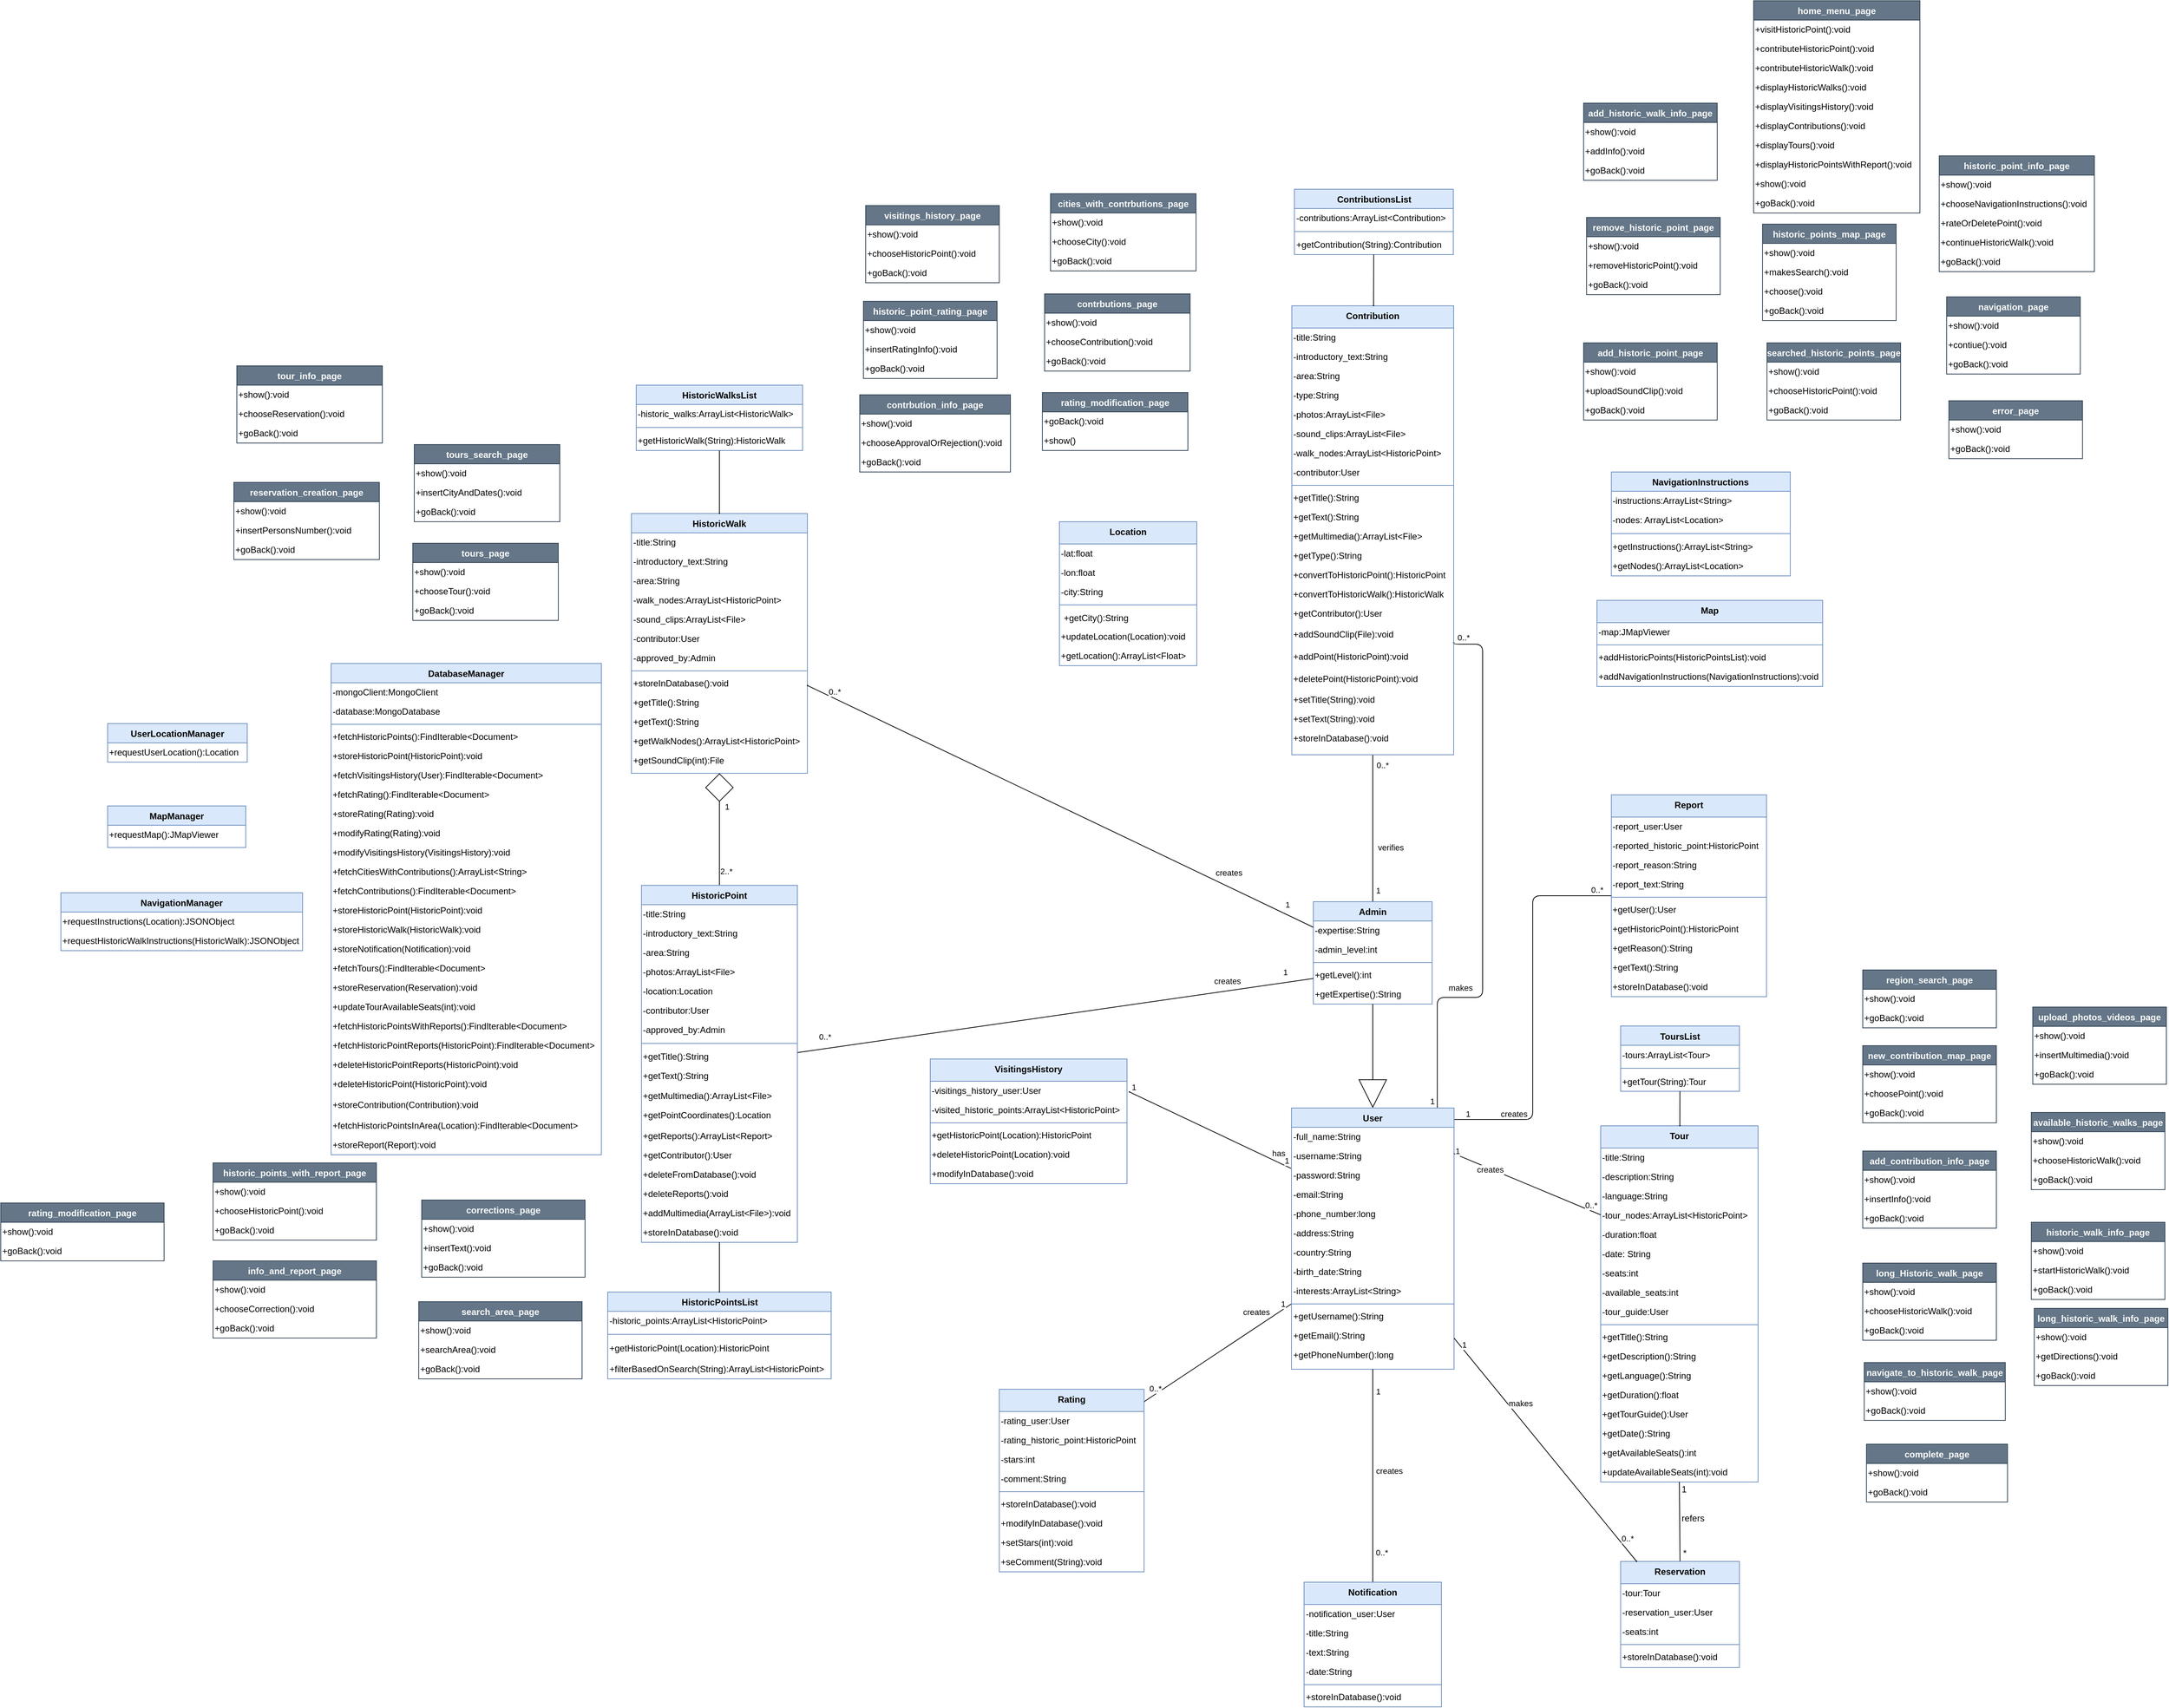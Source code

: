 <mxfile version="24.4.9" type="device">
  <diagram name="Σελίδα-1" id="gyuGceL7KGT3zbH9doPQ">
    <mxGraphModel dx="3290" dy="1757" grid="0" gridSize="10" guides="1" tooltips="1" connect="1" arrows="1" fold="1" page="0" pageScale="1" pageWidth="827" pageHeight="1169" math="0" shadow="0">
      <root>
        <mxCell id="0" />
        <mxCell id="1" parent="0" />
        <mxCell id="MaDrp6No9p-H3l2GzSUb-732" style="edgeStyle=orthogonalEdgeStyle;rounded=1;orthogonalLoop=1;jettySize=auto;html=1;entryX=1;entryY=0.75;entryDx=0;entryDy=0;elbow=vertical;strokeColor=default;align=center;verticalAlign=middle;fontFamily=Helvetica;fontSize=11;fontColor=default;labelBackgroundColor=default;endArrow=baseDash;endFill=0;endSize=0;curved=0;exitX=0.897;exitY=0;exitDx=0;exitDy=0;exitPerimeter=0;" parent="1" source="MaDrp6No9p-H3l2GzSUb-837" target="MaDrp6No9p-H3l2GzSUb-851" edge="1">
          <mxGeometry relative="1" as="geometry">
            <mxPoint x="250" y="-190" as="targetPoint" />
            <mxPoint x="281" y="493" as="sourcePoint" />
            <Array as="points">
              <mxPoint x="247" y="477" />
              <mxPoint x="308" y="477" />
              <mxPoint x="308" y="1" />
            </Array>
          </mxGeometry>
        </mxCell>
        <mxCell id="MaDrp6No9p-H3l2GzSUb-733" value="1" style="edgeLabel;html=1;align=center;verticalAlign=middle;resizable=0;points=[];" parent="MaDrp6No9p-H3l2GzSUb-732" vertex="1" connectable="0">
          <mxGeometry x="-0.968" relative="1" as="geometry">
            <mxPoint x="-7" y="2" as="offset" />
          </mxGeometry>
        </mxCell>
        <mxCell id="MaDrp6No9p-H3l2GzSUb-734" value="makes" style="edgeLabel;html=1;align=center;verticalAlign=middle;resizable=0;points=[];" parent="MaDrp6No9p-H3l2GzSUb-732" vertex="1" connectable="0">
          <mxGeometry x="-0.865" y="1" relative="1" as="geometry">
            <mxPoint x="32" y="-113" as="offset" />
          </mxGeometry>
        </mxCell>
        <mxCell id="MaDrp6No9p-H3l2GzSUb-735" value="0..*" style="edgeLabel;html=1;align=center;verticalAlign=middle;resizable=0;points=[];" parent="MaDrp6No9p-H3l2GzSUb-732" vertex="1" connectable="0">
          <mxGeometry x="0.962" y="-2" relative="1" as="geometry">
            <mxPoint x="1" y="-7" as="offset" />
          </mxGeometry>
        </mxCell>
        <mxCell id="MaDrp6No9p-H3l2GzSUb-736" style="rounded=1;orthogonalLoop=1;jettySize=auto;html=1;exitX=-0.002;exitY=1.133;exitDx=0;exitDy=0;strokeColor=default;align=center;verticalAlign=middle;fontFamily=Helvetica;fontSize=11;fontColor=default;labelBackgroundColor=default;elbow=vertical;endArrow=baseDash;endFill=0;endSize=0;exitPerimeter=0;entryX=1.012;entryY=0.55;entryDx=0;entryDy=0;entryPerimeter=0;" parent="1" source="MaDrp6No9p-H3l2GzSUb-839" target="MaDrp6No9p-H3l2GzSUb-781" edge="1">
          <mxGeometry relative="1" as="geometry">
            <mxPoint x="3.75" y="332" as="sourcePoint" />
            <mxPoint x="-164" y="586" as="targetPoint" />
          </mxGeometry>
        </mxCell>
        <mxCell id="MaDrp6No9p-H3l2GzSUb-737" value="1" style="edgeLabel;html=1;align=center;verticalAlign=middle;resizable=0;points=[];" parent="MaDrp6No9p-H3l2GzSUb-736" vertex="1" connectable="0">
          <mxGeometry x="-0.934" relative="1" as="geometry">
            <mxPoint x="1" y="-7" as="offset" />
          </mxGeometry>
        </mxCell>
        <mxCell id="MaDrp6No9p-H3l2GzSUb-738" value="1" style="edgeLabel;html=1;align=center;verticalAlign=middle;resizable=0;points=[];" parent="MaDrp6No9p-H3l2GzSUb-736" vertex="1" connectable="0">
          <mxGeometry x="0.925" relative="1" as="geometry">
            <mxPoint x="-3" y="-10" as="offset" />
          </mxGeometry>
        </mxCell>
        <mxCell id="MaDrp6No9p-H3l2GzSUb-739" value="has" style="edgeLabel;html=1;align=center;verticalAlign=middle;resizable=0;points=[];" parent="MaDrp6No9p-H3l2GzSUb-736" vertex="1" connectable="0">
          <mxGeometry x="-0.758" y="-1" relative="1" as="geometry">
            <mxPoint x="8" y="-7" as="offset" />
          </mxGeometry>
        </mxCell>
        <mxCell id="MaDrp6No9p-H3l2GzSUb-740" style="rounded=1;orthogonalLoop=1;jettySize=auto;html=1;strokeColor=default;align=center;verticalAlign=middle;fontFamily=Helvetica;fontSize=11;fontColor=default;labelBackgroundColor=default;elbow=vertical;endArrow=baseDash;endFill=0;endSize=0;exitX=0.996;exitY=0.353;exitDx=0;exitDy=0;exitPerimeter=0;entryX=0;entryY=0.25;entryDx=0;entryDy=0;" parent="1" source="MaDrp6No9p-H3l2GzSUb-839" target="MaDrp6No9p-H3l2GzSUb-787" edge="1">
          <mxGeometry relative="1" as="geometry">
            <mxPoint x="337" y="476" as="sourcePoint" />
            <mxPoint x="567" y="656" as="targetPoint" />
          </mxGeometry>
        </mxCell>
        <mxCell id="MaDrp6No9p-H3l2GzSUb-741" value="1" style="edgeLabel;html=1;align=center;verticalAlign=middle;resizable=0;points=[];" parent="MaDrp6No9p-H3l2GzSUb-740" vertex="1" connectable="0">
          <mxGeometry x="-0.85" y="-1" relative="1" as="geometry">
            <mxPoint x="-9" y="-11" as="offset" />
          </mxGeometry>
        </mxCell>
        <mxCell id="MaDrp6No9p-H3l2GzSUb-742" value="0..*" style="edgeLabel;html=1;align=center;verticalAlign=middle;resizable=0;points=[];" parent="MaDrp6No9p-H3l2GzSUb-740" vertex="1" connectable="0">
          <mxGeometry x="0.847" y="-1" relative="1" as="geometry">
            <mxPoint x="2" y="-8" as="offset" />
          </mxGeometry>
        </mxCell>
        <mxCell id="MaDrp6No9p-H3l2GzSUb-743" value="creates" style="edgeLabel;html=1;align=center;verticalAlign=middle;resizable=0;points=[];" parent="MaDrp6No9p-H3l2GzSUb-740" vertex="1" connectable="0">
          <mxGeometry x="-0.271" y="-1" relative="1" as="geometry">
            <mxPoint x="-23" y="-10" as="offset" />
          </mxGeometry>
        </mxCell>
        <mxCell id="MaDrp6No9p-H3l2GzSUb-744" style="edgeStyle=orthogonalEdgeStyle;curved=0;rounded=1;orthogonalLoop=1;jettySize=auto;html=1;entryX=0;entryY=0.5;entryDx=0;entryDy=0;strokeColor=default;align=center;verticalAlign=middle;fontFamily=Helvetica;fontSize=11;fontColor=default;labelBackgroundColor=default;elbow=vertical;endArrow=baseDash;endFill=0;endSize=0;exitX=0.996;exitY=0.044;exitDx=0;exitDy=0;exitPerimeter=0;" parent="1" source="MaDrp6No9p-H3l2GzSUb-837" target="MaDrp6No9p-H3l2GzSUb-817" edge="1">
          <mxGeometry relative="1" as="geometry">
            <mxPoint x="267" y="385" as="sourcePoint" />
          </mxGeometry>
        </mxCell>
        <mxCell id="MaDrp6No9p-H3l2GzSUb-745" value="1" style="edgeLabel;html=1;align=center;verticalAlign=middle;resizable=0;points=[];" parent="MaDrp6No9p-H3l2GzSUb-744" vertex="1" connectable="0">
          <mxGeometry x="-0.882" y="1" relative="1" as="geometry">
            <mxPoint x="-11" y="-7" as="offset" />
          </mxGeometry>
        </mxCell>
        <mxCell id="MaDrp6No9p-H3l2GzSUb-746" value="creates" style="edgeLabel;html=1;align=center;verticalAlign=middle;resizable=0;points=[];" parent="MaDrp6No9p-H3l2GzSUb-744" vertex="1" connectable="0">
          <mxGeometry x="-0.683" y="1" relative="1" as="geometry">
            <mxPoint y="-7" as="offset" />
          </mxGeometry>
        </mxCell>
        <mxCell id="MaDrp6No9p-H3l2GzSUb-747" value="0..*" style="edgeLabel;html=1;align=center;verticalAlign=middle;resizable=0;points=[];" parent="MaDrp6No9p-H3l2GzSUb-744" vertex="1" connectable="0">
          <mxGeometry x="0.912" y="1" relative="1" as="geometry">
            <mxPoint x="3" y="-7" as="offset" />
          </mxGeometry>
        </mxCell>
        <mxCell id="MaDrp6No9p-H3l2GzSUb-748" style="rounded=1;orthogonalLoop=1;jettySize=auto;html=1;entryX=1;entryY=0.068;entryDx=0;entryDy=0;strokeColor=default;align=center;verticalAlign=middle;fontFamily=Helvetica;fontSize=11;fontColor=default;labelBackgroundColor=default;elbow=vertical;endArrow=baseDash;endFill=0;endSize=0;entryPerimeter=0;exitX=0;exitY=0.75;exitDx=0;exitDy=0;" parent="1" source="MaDrp6No9p-H3l2GzSUb-837" target="MaDrp6No9p-H3l2GzSUb-828" edge="1">
          <mxGeometry relative="1" as="geometry">
            <mxPoint x="51" y="928" as="sourcePoint" />
            <mxPoint x="-221" y="1040.01" as="targetPoint" />
          </mxGeometry>
        </mxCell>
        <mxCell id="MaDrp6No9p-H3l2GzSUb-749" value="1" style="edgeLabel;html=1;align=center;verticalAlign=middle;resizable=0;points=[];" parent="MaDrp6No9p-H3l2GzSUb-748" vertex="1" connectable="0">
          <mxGeometry x="-0.85" y="-1" relative="1" as="geometry">
            <mxPoint x="4" y="-9" as="offset" />
          </mxGeometry>
        </mxCell>
        <mxCell id="MaDrp6No9p-H3l2GzSUb-750" value="0..*" style="edgeLabel;html=1;align=center;verticalAlign=middle;resizable=0;points=[];" parent="MaDrp6No9p-H3l2GzSUb-748" vertex="1" connectable="0">
          <mxGeometry x="0.87" y="1" relative="1" as="geometry">
            <mxPoint x="1" y="-10" as="offset" />
          </mxGeometry>
        </mxCell>
        <mxCell id="MaDrp6No9p-H3l2GzSUb-751" value="creates" style="edgeLabel;html=1;align=center;verticalAlign=middle;resizable=0;points=[];" parent="MaDrp6No9p-H3l2GzSUb-748" vertex="1" connectable="0">
          <mxGeometry x="-0.639" relative="1" as="geometry">
            <mxPoint x="-12" y="-13" as="offset" />
          </mxGeometry>
        </mxCell>
        <mxCell id="MaDrp6No9p-H3l2GzSUb-752" style="rounded=1;orthogonalLoop=1;jettySize=auto;html=1;exitX=0.5;exitY=0;exitDx=0;exitDy=0;entryX=0.5;entryY=1;entryDx=0;entryDy=0;strokeColor=default;align=center;verticalAlign=middle;fontFamily=Helvetica;fontSize=11;fontColor=default;labelBackgroundColor=default;elbow=vertical;endArrow=baseDash;endFill=0;endSize=0;" parent="1" source="MaDrp6No9p-H3l2GzSUb-756" target="MaDrp6No9p-H3l2GzSUb-851" edge="1">
          <mxGeometry relative="1" as="geometry">
            <mxPoint x="160" y="245" as="targetPoint" />
          </mxGeometry>
        </mxCell>
        <mxCell id="MaDrp6No9p-H3l2GzSUb-753" value="verifies" style="edgeLabel;html=1;align=center;verticalAlign=middle;resizable=0;points=[];" parent="MaDrp6No9p-H3l2GzSUb-752" vertex="1" connectable="0">
          <mxGeometry x="-0.765" relative="1" as="geometry">
            <mxPoint x="24" y="-50" as="offset" />
          </mxGeometry>
        </mxCell>
        <mxCell id="MaDrp6No9p-H3l2GzSUb-754" value="1" style="edgeLabel;html=1;align=center;verticalAlign=middle;resizable=0;points=[];" parent="MaDrp6No9p-H3l2GzSUb-752" vertex="1" connectable="0">
          <mxGeometry x="-0.831" relative="1" as="geometry">
            <mxPoint x="7" y="1" as="offset" />
          </mxGeometry>
        </mxCell>
        <mxCell id="MaDrp6No9p-H3l2GzSUb-755" value="0..*" style="edgeLabel;html=1;align=center;verticalAlign=middle;resizable=0;points=[];" parent="MaDrp6No9p-H3l2GzSUb-752" vertex="1" connectable="0">
          <mxGeometry x="0.858" relative="1" as="geometry">
            <mxPoint x="13" as="offset" />
          </mxGeometry>
        </mxCell>
        <mxCell id="MaDrp6No9p-H3l2GzSUb-756" value="Admin" style="swimlane;fontStyle=1;align=center;verticalAlign=top;childLayout=stackLayout;horizontal=1;startSize=26;horizontalStack=0;resizeParent=1;resizeLast=0;collapsible=1;marginBottom=0;rounded=0;shadow=0;strokeWidth=1;fillColor=#dae8fc;strokeColor=#6c8ebf;" parent="1" vertex="1">
          <mxGeometry x="80" y="348" width="160" height="138" as="geometry">
            <mxRectangle x="340" y="380" width="170" height="26" as="alternateBounds" />
          </mxGeometry>
        </mxCell>
        <mxCell id="MaDrp6No9p-H3l2GzSUb-757" value="-expertise:String" style="text;html=1;align=left;verticalAlign=middle;resizable=0;points=[];autosize=1;strokeColor=none;fillColor=none;" parent="MaDrp6No9p-H3l2GzSUb-756" vertex="1">
          <mxGeometry y="26" width="160" height="26" as="geometry" />
        </mxCell>
        <mxCell id="MaDrp6No9p-H3l2GzSUb-758" value="-admin_level:int" style="text;html=1;align=left;verticalAlign=middle;resizable=0;points=[];autosize=1;strokeColor=none;fillColor=none;" parent="MaDrp6No9p-H3l2GzSUb-756" vertex="1">
          <mxGeometry y="52" width="160" height="26" as="geometry" />
        </mxCell>
        <mxCell id="MaDrp6No9p-H3l2GzSUb-759" value="" style="line;strokeWidth=1;fillColor=none;align=left;verticalAlign=middle;spacingTop=-1;spacingLeft=3;spacingRight=3;rotatable=0;labelPosition=right;points=[];portConstraint=eastwest;strokeColor=inherit;" parent="MaDrp6No9p-H3l2GzSUb-756" vertex="1">
          <mxGeometry y="78" width="160" height="8" as="geometry" />
        </mxCell>
        <mxCell id="MaDrp6No9p-H3l2GzSUb-760" value="+getLevel():int" style="text;html=1;align=left;verticalAlign=middle;resizable=0;points=[];autosize=1;strokeColor=none;fillColor=none;" parent="MaDrp6No9p-H3l2GzSUb-756" vertex="1">
          <mxGeometry y="86" width="160" height="26" as="geometry" />
        </mxCell>
        <mxCell id="MaDrp6No9p-H3l2GzSUb-761" value="+getExpertise():String" style="text;html=1;align=left;verticalAlign=middle;resizable=0;points=[];autosize=1;strokeColor=none;fillColor=none;" parent="MaDrp6No9p-H3l2GzSUb-756" vertex="1">
          <mxGeometry y="112" width="160" height="26" as="geometry" />
        </mxCell>
        <mxCell id="MaDrp6No9p-H3l2GzSUb-762" value="" style="endArrow=block;endSize=36;endFill=0;shadow=0;strokeWidth=1;rounded=1;edgeStyle=orthogonalEdgeStyle;elbow=vertical;curved=0;entryX=0.5;entryY=0;entryDx=0;entryDy=0;" parent="1" source="MaDrp6No9p-H3l2GzSUb-756" target="MaDrp6No9p-H3l2GzSUb-837" edge="1">
          <mxGeometry width="160" relative="1" as="geometry">
            <mxPoint x="-220" y="473" as="sourcePoint" />
            <mxPoint x="189.5" y="300" as="targetPoint" />
          </mxGeometry>
        </mxCell>
        <mxCell id="MaDrp6No9p-H3l2GzSUb-763" value="HistoricWalk" style="swimlane;fontStyle=1;align=center;verticalAlign=top;childLayout=stackLayout;horizontal=1;startSize=26;horizontalStack=0;resizeParent=1;resizeLast=0;collapsible=1;marginBottom=0;rounded=0;shadow=0;strokeWidth=1;fillColor=#dae8fc;strokeColor=#6c8ebf;" parent="1" vertex="1">
          <mxGeometry x="-838.5" y="-175" width="237" height="350" as="geometry">
            <mxRectangle x="230" y="140" width="160" height="26" as="alternateBounds" />
          </mxGeometry>
        </mxCell>
        <mxCell id="MaDrp6No9p-H3l2GzSUb-764" value="-title:String" style="text;html=1;align=left;verticalAlign=middle;resizable=0;points=[];autosize=1;strokeColor=none;fillColor=none;" parent="MaDrp6No9p-H3l2GzSUb-763" vertex="1">
          <mxGeometry y="26" width="237" height="26" as="geometry" />
        </mxCell>
        <mxCell id="MaDrp6No9p-H3l2GzSUb-765" value="-introductory_text:String" style="text;html=1;align=left;verticalAlign=middle;resizable=0;points=[];autosize=1;strokeColor=none;fillColor=none;" parent="MaDrp6No9p-H3l2GzSUb-763" vertex="1">
          <mxGeometry y="52" width="237" height="26" as="geometry" />
        </mxCell>
        <mxCell id="MaDrp6No9p-H3l2GzSUb-766" value="-area:String" style="text;html=1;align=left;verticalAlign=middle;resizable=0;points=[];autosize=1;strokeColor=none;fillColor=none;" parent="MaDrp6No9p-H3l2GzSUb-763" vertex="1">
          <mxGeometry y="78" width="237" height="26" as="geometry" />
        </mxCell>
        <mxCell id="MaDrp6No9p-H3l2GzSUb-767" value="-walk_nodes:ArrayList&amp;lt;HistoricPoint&amp;gt;" style="text;html=1;align=left;verticalAlign=middle;resizable=0;points=[];autosize=1;strokeColor=none;fillColor=none;" parent="MaDrp6No9p-H3l2GzSUb-763" vertex="1">
          <mxGeometry y="104" width="237" height="26" as="geometry" />
        </mxCell>
        <mxCell id="MaDrp6No9p-H3l2GzSUb-768" value="-sound_clips:ArrayList&amp;lt;File&amp;gt;" style="text;html=1;align=left;verticalAlign=middle;resizable=0;points=[];autosize=1;strokeColor=none;fillColor=none;" parent="MaDrp6No9p-H3l2GzSUb-763" vertex="1">
          <mxGeometry y="130" width="237" height="26" as="geometry" />
        </mxCell>
        <mxCell id="MaDrp6No9p-H3l2GzSUb-769" value="-contributor:User" style="text;html=1;align=left;verticalAlign=middle;resizable=0;points=[];autosize=1;strokeColor=none;fillColor=none;" parent="MaDrp6No9p-H3l2GzSUb-763" vertex="1">
          <mxGeometry y="156" width="237" height="26" as="geometry" />
        </mxCell>
        <mxCell id="MaDrp6No9p-H3l2GzSUb-770" value="-approved_by:Admin" style="text;html=1;align=left;verticalAlign=middle;resizable=0;points=[];autosize=1;strokeColor=none;fillColor=none;" parent="MaDrp6No9p-H3l2GzSUb-763" vertex="1">
          <mxGeometry y="182" width="237" height="26" as="geometry" />
        </mxCell>
        <mxCell id="MaDrp6No9p-H3l2GzSUb-771" value="" style="line;strokeWidth=1;fillColor=none;align=left;verticalAlign=middle;spacingTop=-1;spacingLeft=3;spacingRight=3;rotatable=0;labelPosition=right;points=[];portConstraint=eastwest;strokeColor=inherit;" parent="MaDrp6No9p-H3l2GzSUb-763" vertex="1">
          <mxGeometry y="208" width="237" height="8" as="geometry" />
        </mxCell>
        <mxCell id="MaDrp6No9p-H3l2GzSUb-772" value="+storeInDatabase():void" style="text;html=1;align=left;verticalAlign=middle;resizable=0;points=[];autosize=1;strokeColor=none;fillColor=none;" parent="MaDrp6No9p-H3l2GzSUb-763" vertex="1">
          <mxGeometry y="216" width="237" height="26" as="geometry" />
        </mxCell>
        <mxCell id="MaDrp6No9p-H3l2GzSUb-773" value="+getTitle():String" style="text;html=1;align=left;verticalAlign=middle;resizable=0;points=[];autosize=1;strokeColor=none;fillColor=none;" parent="MaDrp6No9p-H3l2GzSUb-763" vertex="1">
          <mxGeometry y="242" width="237" height="26" as="geometry" />
        </mxCell>
        <mxCell id="MaDrp6No9p-H3l2GzSUb-774" value="+getText():String" style="text;html=1;align=left;verticalAlign=middle;resizable=0;points=[];autosize=1;strokeColor=none;fillColor=none;" parent="MaDrp6No9p-H3l2GzSUb-763" vertex="1">
          <mxGeometry y="268" width="237" height="26" as="geometry" />
        </mxCell>
        <mxCell id="MaDrp6No9p-H3l2GzSUb-775" value="+getWalkNodes():ArrayList&amp;lt;HistoricPoint&amp;gt;" style="text;html=1;align=left;verticalAlign=middle;resizable=0;points=[];autosize=1;strokeColor=none;fillColor=none;" parent="MaDrp6No9p-H3l2GzSUb-763" vertex="1">
          <mxGeometry y="294" width="237" height="26" as="geometry" />
        </mxCell>
        <mxCell id="MaDrp6No9p-H3l2GzSUb-776" value="+getSoundClip(int):File" style="text;html=1;align=left;verticalAlign=middle;resizable=0;points=[];autosize=1;strokeColor=none;fillColor=none;" parent="MaDrp6No9p-H3l2GzSUb-763" vertex="1">
          <mxGeometry y="320" width="237" height="26" as="geometry" />
        </mxCell>
        <mxCell id="MaDrp6No9p-H3l2GzSUb-777" style="rounded=1;orthogonalLoop=1;jettySize=auto;html=1;exitX=0.5;exitY=0;exitDx=0;exitDy=0;entryX=0.5;entryY=1;entryDx=0;entryDy=0;endSize=36;endArrow=diamond;endFill=0;" parent="1" source="MaDrp6No9p-H3l2GzSUb-926" target="MaDrp6No9p-H3l2GzSUb-763" edge="1">
          <mxGeometry relative="1" as="geometry">
            <mxPoint x="-690" y="499.0" as="sourcePoint" />
            <mxPoint x="-690" y="269" as="targetPoint" />
          </mxGeometry>
        </mxCell>
        <mxCell id="MaDrp6No9p-H3l2GzSUb-778" value="2..*" style="edgeLabel;html=1;align=center;verticalAlign=middle;resizable=0;points=[];" parent="MaDrp6No9p-H3l2GzSUb-777" vertex="1" connectable="0">
          <mxGeometry x="-0.688" y="-2" relative="1" as="geometry">
            <mxPoint x="7" y="4" as="offset" />
          </mxGeometry>
        </mxCell>
        <mxCell id="MaDrp6No9p-H3l2GzSUb-779" value="1" style="edgeLabel;html=1;align=center;verticalAlign=middle;resizable=0;points=[];" parent="MaDrp6No9p-H3l2GzSUb-777" vertex="1" connectable="0">
          <mxGeometry x="-0.141" y="-1" relative="1" as="geometry">
            <mxPoint x="9" y="-41" as="offset" />
          </mxGeometry>
        </mxCell>
        <mxCell id="MaDrp6No9p-H3l2GzSUb-780" value="VisitingsHistory" style="swimlane;fontStyle=1;align=center;verticalAlign=top;childLayout=stackLayout;horizontal=1;startSize=30;horizontalStack=0;resizeParent=1;resizeLast=0;collapsible=1;marginBottom=0;rounded=0;shadow=0;strokeWidth=1;fillColor=#dae8fc;strokeColor=#6c8ebf;" parent="1" vertex="1">
          <mxGeometry x="-436" y="560" width="265" height="168" as="geometry">
            <mxRectangle x="550" y="140" width="160" height="26" as="alternateBounds" />
          </mxGeometry>
        </mxCell>
        <mxCell id="MaDrp6No9p-H3l2GzSUb-781" value="-visitings_history_user:User" style="text;html=1;align=left;verticalAlign=middle;resizable=0;points=[];autosize=1;strokeColor=none;fillColor=none;" parent="MaDrp6No9p-H3l2GzSUb-780" vertex="1">
          <mxGeometry y="30" width="265" height="26" as="geometry" />
        </mxCell>
        <mxCell id="MaDrp6No9p-H3l2GzSUb-782" value="-visited_historic_points:ArrayList&amp;lt;HistoricPoint&amp;gt;" style="text;html=1;align=left;verticalAlign=middle;resizable=0;points=[];autosize=1;strokeColor=none;fillColor=none;" parent="MaDrp6No9p-H3l2GzSUb-780" vertex="1">
          <mxGeometry y="56" width="265" height="26" as="geometry" />
        </mxCell>
        <mxCell id="MaDrp6No9p-H3l2GzSUb-783" value="" style="line;strokeWidth=1;fillColor=none;align=left;verticalAlign=middle;spacingTop=-1;spacingLeft=3;spacingRight=3;rotatable=0;labelPosition=right;points=[];portConstraint=eastwest;strokeColor=inherit;" parent="MaDrp6No9p-H3l2GzSUb-780" vertex="1">
          <mxGeometry y="82" width="265" height="8" as="geometry" />
        </mxCell>
        <mxCell id="MaDrp6No9p-H3l2GzSUb-784" value="+getHistoricPoint(Location):HistoricPoint" style="text;html=1;align=left;verticalAlign=middle;resizable=0;points=[];autosize=1;strokeColor=none;fillColor=none;" parent="MaDrp6No9p-H3l2GzSUb-780" vertex="1">
          <mxGeometry y="90" width="265" height="26" as="geometry" />
        </mxCell>
        <mxCell id="MaDrp6No9p-H3l2GzSUb-785" value="+deleteHistoricPoint(Location):void" style="text;html=1;align=left;verticalAlign=middle;resizable=0;points=[];autosize=1;strokeColor=none;fillColor=none;" parent="MaDrp6No9p-H3l2GzSUb-780" vertex="1">
          <mxGeometry y="116" width="265" height="26" as="geometry" />
        </mxCell>
        <mxCell id="MaDrp6No9p-H3l2GzSUb-786" value="+modifyInDatabase():void" style="text;html=1;align=left;verticalAlign=middle;resizable=0;points=[];autosize=1;strokeColor=none;fillColor=none;" parent="MaDrp6No9p-H3l2GzSUb-780" vertex="1">
          <mxGeometry y="142" width="265" height="26" as="geometry" />
        </mxCell>
        <mxCell id="MaDrp6No9p-H3l2GzSUb-787" value="Tour" style="swimlane;fontStyle=1;align=center;verticalAlign=top;childLayout=stackLayout;horizontal=1;startSize=30;horizontalStack=0;resizeParent=1;resizeLast=0;collapsible=1;marginBottom=0;rounded=0;shadow=0;strokeWidth=1;fillColor=#dae8fc;strokeColor=#6c8ebf;" parent="1" vertex="1">
          <mxGeometry x="467" y="650" width="212" height="480" as="geometry">
            <mxRectangle x="550" y="140" width="160" height="26" as="alternateBounds" />
          </mxGeometry>
        </mxCell>
        <mxCell id="MaDrp6No9p-H3l2GzSUb-788" value="-title:String" style="text;html=1;align=left;verticalAlign=middle;resizable=0;points=[];autosize=1;strokeColor=none;fillColor=none;" parent="MaDrp6No9p-H3l2GzSUb-787" vertex="1">
          <mxGeometry y="30" width="212" height="26" as="geometry" />
        </mxCell>
        <mxCell id="MaDrp6No9p-H3l2GzSUb-789" value="-description:String" style="text;html=1;align=left;verticalAlign=middle;resizable=0;points=[];autosize=1;strokeColor=none;fillColor=none;" parent="MaDrp6No9p-H3l2GzSUb-787" vertex="1">
          <mxGeometry y="56" width="212" height="26" as="geometry" />
        </mxCell>
        <mxCell id="MaDrp6No9p-H3l2GzSUb-790" value="-language:String" style="text;html=1;align=left;verticalAlign=middle;resizable=0;points=[];autosize=1;strokeColor=none;fillColor=none;" parent="MaDrp6No9p-H3l2GzSUb-787" vertex="1">
          <mxGeometry y="82" width="212" height="26" as="geometry" />
        </mxCell>
        <mxCell id="MaDrp6No9p-H3l2GzSUb-791" value="-tour_nodes:ArrayList&amp;lt;HistoricPoint&amp;gt;" style="text;html=1;align=left;verticalAlign=middle;resizable=0;points=[];autosize=1;strokeColor=none;fillColor=none;" parent="MaDrp6No9p-H3l2GzSUb-787" vertex="1">
          <mxGeometry y="108" width="212" height="26" as="geometry" />
        </mxCell>
        <mxCell id="MaDrp6No9p-H3l2GzSUb-792" value="-duration:float" style="text;html=1;align=left;verticalAlign=middle;resizable=0;points=[];autosize=1;strokeColor=none;fillColor=none;" parent="MaDrp6No9p-H3l2GzSUb-787" vertex="1">
          <mxGeometry y="134" width="212" height="26" as="geometry" />
        </mxCell>
        <mxCell id="MaDrp6No9p-H3l2GzSUb-793" value="-date: String" style="text;html=1;align=left;verticalAlign=middle;resizable=0;points=[];autosize=1;strokeColor=none;fillColor=none;" parent="MaDrp6No9p-H3l2GzSUb-787" vertex="1">
          <mxGeometry y="160" width="212" height="26" as="geometry" />
        </mxCell>
        <mxCell id="MaDrp6No9p-H3l2GzSUb-794" value="-seats:int" style="text;html=1;align=left;verticalAlign=middle;resizable=0;points=[];autosize=1;strokeColor=none;fillColor=none;" parent="MaDrp6No9p-H3l2GzSUb-787" vertex="1">
          <mxGeometry y="186" width="212" height="26" as="geometry" />
        </mxCell>
        <mxCell id="MaDrp6No9p-H3l2GzSUb-795" value="-available_seats:int" style="text;html=1;align=left;verticalAlign=middle;resizable=0;points=[];autosize=1;strokeColor=none;fillColor=none;" parent="MaDrp6No9p-H3l2GzSUb-787" vertex="1">
          <mxGeometry y="212" width="212" height="26" as="geometry" />
        </mxCell>
        <mxCell id="MaDrp6No9p-H3l2GzSUb-796" value="-tour_guide:User" style="text;html=1;align=left;verticalAlign=middle;resizable=0;points=[];autosize=1;strokeColor=none;fillColor=none;" parent="MaDrp6No9p-H3l2GzSUb-787" vertex="1">
          <mxGeometry y="238" width="212" height="26" as="geometry" />
        </mxCell>
        <mxCell id="MaDrp6No9p-H3l2GzSUb-797" value="" style="line;strokeWidth=1;fillColor=none;align=left;verticalAlign=middle;spacingTop=-1;spacingLeft=3;spacingRight=3;rotatable=0;labelPosition=right;points=[];portConstraint=eastwest;strokeColor=inherit;" parent="MaDrp6No9p-H3l2GzSUb-787" vertex="1">
          <mxGeometry y="264" width="212" height="8" as="geometry" />
        </mxCell>
        <mxCell id="MaDrp6No9p-H3l2GzSUb-798" value="+getTitle():String" style="text;html=1;align=left;verticalAlign=middle;resizable=0;points=[];autosize=1;strokeColor=none;fillColor=none;" parent="MaDrp6No9p-H3l2GzSUb-787" vertex="1">
          <mxGeometry y="272" width="212" height="26" as="geometry" />
        </mxCell>
        <mxCell id="MaDrp6No9p-H3l2GzSUb-799" value="+getDescription():String" style="text;html=1;align=left;verticalAlign=middle;resizable=0;points=[];autosize=1;strokeColor=none;fillColor=none;" parent="MaDrp6No9p-H3l2GzSUb-787" vertex="1">
          <mxGeometry y="298" width="212" height="26" as="geometry" />
        </mxCell>
        <mxCell id="MaDrp6No9p-H3l2GzSUb-800" value="+getLanguage():String" style="text;html=1;align=left;verticalAlign=middle;resizable=0;points=[];autosize=1;strokeColor=none;fillColor=none;" parent="MaDrp6No9p-H3l2GzSUb-787" vertex="1">
          <mxGeometry y="324" width="212" height="26" as="geometry" />
        </mxCell>
        <mxCell id="MaDrp6No9p-H3l2GzSUb-801" value="+getDuration():float" style="text;html=1;align=left;verticalAlign=middle;resizable=0;points=[];autosize=1;strokeColor=none;fillColor=none;" parent="MaDrp6No9p-H3l2GzSUb-787" vertex="1">
          <mxGeometry y="350" width="212" height="26" as="geometry" />
        </mxCell>
        <mxCell id="MaDrp6No9p-H3l2GzSUb-802" value="+getTourGuide():User" style="text;html=1;align=left;verticalAlign=middle;resizable=0;points=[];autosize=1;strokeColor=none;fillColor=none;" parent="MaDrp6No9p-H3l2GzSUb-787" vertex="1">
          <mxGeometry y="376" width="212" height="26" as="geometry" />
        </mxCell>
        <mxCell id="MaDrp6No9p-H3l2GzSUb-803" value="+getDate():String" style="text;html=1;align=left;verticalAlign=middle;resizable=0;points=[];autosize=1;strokeColor=none;fillColor=none;" parent="MaDrp6No9p-H3l2GzSUb-787" vertex="1">
          <mxGeometry y="402" width="212" height="26" as="geometry" />
        </mxCell>
        <mxCell id="MaDrp6No9p-H3l2GzSUb-804" value="+getAvailableSeats():int" style="text;html=1;align=left;verticalAlign=middle;resizable=0;points=[];autosize=1;strokeColor=none;fillColor=none;" parent="MaDrp6No9p-H3l2GzSUb-787" vertex="1">
          <mxGeometry y="428" width="212" height="26" as="geometry" />
        </mxCell>
        <mxCell id="MaDrp6No9p-H3l2GzSUb-805" value="+updateAvailableSeats(int):void" style="text;html=1;align=left;verticalAlign=middle;resizable=0;points=[];autosize=1;strokeColor=none;fillColor=none;" parent="MaDrp6No9p-H3l2GzSUb-787" vertex="1">
          <mxGeometry y="454" width="212" height="26" as="geometry" />
        </mxCell>
        <mxCell id="MaDrp6No9p-H3l2GzSUb-806" style="edgeStyle=none;curved=1;rounded=0;orthogonalLoop=1;jettySize=auto;html=1;exitX=0.5;exitY=0;exitDx=0;exitDy=0;entryX=0.5;entryY=1;entryDx=0;entryDy=0;fontSize=12;startSize=8;endSize=8;endArrow=none;endFill=0;" parent="1" source="MaDrp6No9p-H3l2GzSUb-810" target="MaDrp6No9p-H3l2GzSUb-787" edge="1">
          <mxGeometry relative="1" as="geometry" />
        </mxCell>
        <mxCell id="MaDrp6No9p-H3l2GzSUb-807" value="1" style="edgeLabel;html=1;align=center;verticalAlign=middle;resizable=0;points=[];fontSize=12;" parent="MaDrp6No9p-H3l2GzSUb-806" vertex="1" connectable="0">
          <mxGeometry x="0.821" y="-1" relative="1" as="geometry">
            <mxPoint x="5" as="offset" />
          </mxGeometry>
        </mxCell>
        <mxCell id="MaDrp6No9p-H3l2GzSUb-808" value="*" style="edgeLabel;html=1;align=center;verticalAlign=middle;resizable=0;points=[];fontSize=12;" parent="MaDrp6No9p-H3l2GzSUb-806" vertex="1" connectable="0">
          <mxGeometry x="-0.833" relative="1" as="geometry">
            <mxPoint x="6" y="-2" as="offset" />
          </mxGeometry>
        </mxCell>
        <mxCell id="MaDrp6No9p-H3l2GzSUb-809" value="refers" style="edgeLabel;html=1;align=center;verticalAlign=middle;resizable=0;points=[];fontSize=12;" parent="MaDrp6No9p-H3l2GzSUb-806" vertex="1" connectable="0">
          <mxGeometry x="0.024" y="-1" relative="1" as="geometry">
            <mxPoint x="16" y="-3" as="offset" />
          </mxGeometry>
        </mxCell>
        <mxCell id="MaDrp6No9p-H3l2GzSUb-810" value="Reservation" style="swimlane;fontStyle=1;align=center;verticalAlign=top;childLayout=stackLayout;horizontal=1;startSize=30;horizontalStack=0;resizeParent=1;resizeLast=0;collapsible=1;marginBottom=0;rounded=0;shadow=0;strokeWidth=1;fillColor=#dae8fc;strokeColor=#6c8ebf;" parent="1" vertex="1">
          <mxGeometry x="493.88" y="1237" width="160" height="143" as="geometry">
            <mxRectangle x="550" y="140" width="160" height="26" as="alternateBounds" />
          </mxGeometry>
        </mxCell>
        <mxCell id="MaDrp6No9p-H3l2GzSUb-811" value="-tour:Tour" style="text;html=1;align=left;verticalAlign=middle;resizable=0;points=[];autosize=1;strokeColor=none;fillColor=none;" parent="MaDrp6No9p-H3l2GzSUb-810" vertex="1">
          <mxGeometry y="30" width="160" height="26" as="geometry" />
        </mxCell>
        <mxCell id="MaDrp6No9p-H3l2GzSUb-812" value="-reservation_user:User" style="text;html=1;align=left;verticalAlign=middle;resizable=0;points=[];autosize=1;strokeColor=none;fillColor=none;" parent="MaDrp6No9p-H3l2GzSUb-810" vertex="1">
          <mxGeometry y="56" width="160" height="26" as="geometry" />
        </mxCell>
        <mxCell id="MaDrp6No9p-H3l2GzSUb-813" value="-seats:int" style="text;html=1;align=left;verticalAlign=middle;resizable=0;points=[];autosize=1;strokeColor=none;fillColor=none;" parent="MaDrp6No9p-H3l2GzSUb-810" vertex="1">
          <mxGeometry y="82" width="160" height="26" as="geometry" />
        </mxCell>
        <mxCell id="MaDrp6No9p-H3l2GzSUb-815" value="" style="line;strokeWidth=1;fillColor=none;align=left;verticalAlign=middle;spacingTop=-1;spacingLeft=3;spacingRight=3;rotatable=0;labelPosition=right;points=[];portConstraint=eastwest;strokeColor=inherit;" parent="MaDrp6No9p-H3l2GzSUb-810" vertex="1">
          <mxGeometry y="108" width="160" height="8" as="geometry" />
        </mxCell>
        <mxCell id="MaDrp6No9p-H3l2GzSUb-816" value="+storeInDatabase():void" style="text;html=1;align=left;verticalAlign=middle;resizable=0;points=[];autosize=1;strokeColor=none;fillColor=none;" parent="MaDrp6No9p-H3l2GzSUb-810" vertex="1">
          <mxGeometry y="116" width="160" height="26" as="geometry" />
        </mxCell>
        <mxCell id="MaDrp6No9p-H3l2GzSUb-817" value="Report" style="swimlane;fontStyle=1;align=center;verticalAlign=top;childLayout=stackLayout;horizontal=1;startSize=30;horizontalStack=0;resizeParent=1;resizeLast=0;collapsible=1;marginBottom=0;rounded=0;shadow=0;strokeWidth=1;fillColor=#dae8fc;strokeColor=#6c8ebf;" parent="1" vertex="1">
          <mxGeometry x="481.38" y="204" width="209" height="272" as="geometry">
            <mxRectangle x="550" y="140" width="160" height="26" as="alternateBounds" />
          </mxGeometry>
        </mxCell>
        <mxCell id="MaDrp6No9p-H3l2GzSUb-818" value="-report_user:User" style="text;html=1;align=left;verticalAlign=middle;resizable=0;points=[];autosize=1;strokeColor=none;fillColor=none;" parent="MaDrp6No9p-H3l2GzSUb-817" vertex="1">
          <mxGeometry y="30" width="209" height="26" as="geometry" />
        </mxCell>
        <mxCell id="MaDrp6No9p-H3l2GzSUb-819" value="-reported_historic_point:HistoricPoint" style="text;html=1;align=left;verticalAlign=middle;resizable=0;points=[];autosize=1;strokeColor=none;fillColor=none;" parent="MaDrp6No9p-H3l2GzSUb-817" vertex="1">
          <mxGeometry y="56" width="209" height="26" as="geometry" />
        </mxCell>
        <mxCell id="MaDrp6No9p-H3l2GzSUb-820" value="-report_reason:String" style="text;html=1;align=left;verticalAlign=middle;resizable=0;points=[];autosize=1;strokeColor=none;fillColor=none;" parent="MaDrp6No9p-H3l2GzSUb-817" vertex="1">
          <mxGeometry y="82" width="209" height="26" as="geometry" />
        </mxCell>
        <mxCell id="MaDrp6No9p-H3l2GzSUb-821" value="-report_text:String" style="text;html=1;align=left;verticalAlign=middle;resizable=0;points=[];autosize=1;strokeColor=none;fillColor=none;" parent="MaDrp6No9p-H3l2GzSUb-817" vertex="1">
          <mxGeometry y="108" width="209" height="26" as="geometry" />
        </mxCell>
        <mxCell id="MaDrp6No9p-H3l2GzSUb-822" value="" style="line;strokeWidth=1;fillColor=none;align=left;verticalAlign=middle;spacingTop=-1;spacingLeft=3;spacingRight=3;rotatable=0;labelPosition=right;points=[];portConstraint=eastwest;strokeColor=inherit;" parent="MaDrp6No9p-H3l2GzSUb-817" vertex="1">
          <mxGeometry y="134" width="209" height="8" as="geometry" />
        </mxCell>
        <mxCell id="MaDrp6No9p-H3l2GzSUb-823" value="+getUser():User" style="text;html=1;align=left;verticalAlign=middle;resizable=0;points=[];autosize=1;strokeColor=none;fillColor=none;" parent="MaDrp6No9p-H3l2GzSUb-817" vertex="1">
          <mxGeometry y="142" width="209" height="26" as="geometry" />
        </mxCell>
        <mxCell id="MaDrp6No9p-H3l2GzSUb-824" value="+getHistoricPoint():HistoricPoint" style="text;html=1;align=left;verticalAlign=middle;resizable=0;points=[];autosize=1;strokeColor=none;fillColor=none;" parent="MaDrp6No9p-H3l2GzSUb-817" vertex="1">
          <mxGeometry y="168" width="209" height="26" as="geometry" />
        </mxCell>
        <mxCell id="MaDrp6No9p-H3l2GzSUb-825" value="+getReason():String" style="text;html=1;align=left;verticalAlign=middle;resizable=0;points=[];autosize=1;strokeColor=none;fillColor=none;" parent="MaDrp6No9p-H3l2GzSUb-817" vertex="1">
          <mxGeometry y="194" width="209" height="26" as="geometry" />
        </mxCell>
        <mxCell id="MaDrp6No9p-H3l2GzSUb-826" value="+getText():String" style="text;html=1;align=left;verticalAlign=middle;resizable=0;points=[];autosize=1;strokeColor=none;fillColor=none;" parent="MaDrp6No9p-H3l2GzSUb-817" vertex="1">
          <mxGeometry y="220" width="209" height="26" as="geometry" />
        </mxCell>
        <mxCell id="MaDrp6No9p-H3l2GzSUb-827" value="+storeInDatabase():void" style="text;html=1;align=left;verticalAlign=middle;resizable=0;points=[];autosize=1;strokeColor=none;fillColor=none;" parent="MaDrp6No9p-H3l2GzSUb-817" vertex="1">
          <mxGeometry y="246" width="209" height="26" as="geometry" />
        </mxCell>
        <mxCell id="MaDrp6No9p-H3l2GzSUb-828" value="Rating" style="swimlane;fontStyle=1;align=center;verticalAlign=top;childLayout=stackLayout;horizontal=1;startSize=30;horizontalStack=0;resizeParent=1;resizeLast=0;collapsible=1;marginBottom=0;rounded=0;shadow=0;strokeWidth=1;fillColor=#dae8fc;strokeColor=#6c8ebf;" parent="1" vertex="1">
          <mxGeometry x="-343" y="1005" width="195" height="246" as="geometry">
            <mxRectangle x="550" y="140" width="160" height="26" as="alternateBounds" />
          </mxGeometry>
        </mxCell>
        <mxCell id="MaDrp6No9p-H3l2GzSUb-829" value="-rating_user:User" style="text;html=1;align=left;verticalAlign=middle;resizable=0;points=[];autosize=1;strokeColor=none;fillColor=none;" parent="MaDrp6No9p-H3l2GzSUb-828" vertex="1">
          <mxGeometry y="30" width="195" height="26" as="geometry" />
        </mxCell>
        <mxCell id="MaDrp6No9p-H3l2GzSUb-830" value="-rating_historic_point:HistoricPoint" style="text;html=1;align=left;verticalAlign=middle;resizable=0;points=[];autosize=1;strokeColor=none;fillColor=none;" parent="MaDrp6No9p-H3l2GzSUb-828" vertex="1">
          <mxGeometry y="56" width="195" height="26" as="geometry" />
        </mxCell>
        <mxCell id="MaDrp6No9p-H3l2GzSUb-831" value="-stars:int" style="text;html=1;align=left;verticalAlign=middle;resizable=0;points=[];autosize=1;strokeColor=none;fillColor=none;" parent="MaDrp6No9p-H3l2GzSUb-828" vertex="1">
          <mxGeometry y="82" width="195" height="26" as="geometry" />
        </mxCell>
        <mxCell id="MaDrp6No9p-H3l2GzSUb-832" value="-comment:String" style="text;html=1;align=left;verticalAlign=middle;resizable=0;points=[];autosize=1;strokeColor=none;fillColor=none;" parent="MaDrp6No9p-H3l2GzSUb-828" vertex="1">
          <mxGeometry y="108" width="195" height="26" as="geometry" />
        </mxCell>
        <mxCell id="MaDrp6No9p-H3l2GzSUb-833" value="" style="line;strokeWidth=1;fillColor=none;align=left;verticalAlign=middle;spacingTop=-1;spacingLeft=3;spacingRight=3;rotatable=0;labelPosition=right;points=[];portConstraint=eastwest;strokeColor=inherit;" parent="MaDrp6No9p-H3l2GzSUb-828" vertex="1">
          <mxGeometry y="134" width="195" height="8" as="geometry" />
        </mxCell>
        <mxCell id="MaDrp6No9p-H3l2GzSUb-834" value="+storeInDatabase():void" style="text;html=1;align=left;verticalAlign=middle;resizable=0;points=[];autosize=1;strokeColor=none;fillColor=none;" parent="MaDrp6No9p-H3l2GzSUb-828" vertex="1">
          <mxGeometry y="142" width="195" height="26" as="geometry" />
        </mxCell>
        <mxCell id="MaDrp6No9p-H3l2GzSUb-835" value="+modifyInDatabase():void" style="text;html=1;align=left;verticalAlign=middle;resizable=0;points=[];autosize=1;strokeColor=none;fillColor=none;" parent="MaDrp6No9p-H3l2GzSUb-828" vertex="1">
          <mxGeometry y="168" width="195" height="26" as="geometry" />
        </mxCell>
        <mxCell id="MaDrp6No9p-H3l2GzSUb-1096" value="+setStars(int):void" style="text;html=1;align=left;verticalAlign=middle;resizable=0;points=[];autosize=1;strokeColor=none;fillColor=none;" parent="MaDrp6No9p-H3l2GzSUb-828" vertex="1">
          <mxGeometry y="194" width="195" height="26" as="geometry" />
        </mxCell>
        <mxCell id="MaDrp6No9p-H3l2GzSUb-1097" value="+seComment(String):void" style="text;html=1;align=left;verticalAlign=middle;resizable=0;points=[];autosize=1;strokeColor=none;fillColor=none;" parent="MaDrp6No9p-H3l2GzSUb-828" vertex="1">
          <mxGeometry y="220" width="195" height="26" as="geometry" />
        </mxCell>
        <mxCell id="MaDrp6No9p-H3l2GzSUb-837" value="User" style="swimlane;fontStyle=1;align=center;verticalAlign=top;childLayout=stackLayout;horizontal=1;startSize=26;horizontalStack=0;resizeParent=1;resizeLast=0;collapsible=1;marginBottom=0;rounded=0;shadow=0;strokeWidth=1;fillColor=#dae8fc;strokeColor=#6c8ebf;" parent="1" vertex="1">
          <mxGeometry x="50.5" y="626" width="219" height="352" as="geometry">
            <mxRectangle x="80" y="300" width="160" height="26" as="alternateBounds" />
          </mxGeometry>
        </mxCell>
        <mxCell id="MaDrp6No9p-H3l2GzSUb-838" value="-full_name:String" style="text;html=1;align=left;verticalAlign=middle;resizable=0;points=[];autosize=1;strokeColor=none;fillColor=none;fontSize=12;" parent="MaDrp6No9p-H3l2GzSUb-837" vertex="1">
          <mxGeometry y="26" width="219" height="26" as="geometry" />
        </mxCell>
        <mxCell id="MaDrp6No9p-H3l2GzSUb-839" value="-username:String" style="text;html=1;align=left;verticalAlign=middle;resizable=0;points=[];autosize=1;strokeColor=none;fillColor=none;fontSize=12;" parent="MaDrp6No9p-H3l2GzSUb-837" vertex="1">
          <mxGeometry y="52" width="219" height="26" as="geometry" />
        </mxCell>
        <mxCell id="MaDrp6No9p-H3l2GzSUb-840" value="-password:String" style="text;html=1;align=left;verticalAlign=middle;resizable=0;points=[];autosize=1;strokeColor=none;fillColor=none;fontSize=12;" parent="MaDrp6No9p-H3l2GzSUb-837" vertex="1">
          <mxGeometry y="78" width="219" height="26" as="geometry" />
        </mxCell>
        <mxCell id="MaDrp6No9p-H3l2GzSUb-841" value="-email:String" style="text;html=1;align=left;verticalAlign=middle;resizable=0;points=[];autosize=1;strokeColor=none;fillColor=none;fontSize=12;" parent="MaDrp6No9p-H3l2GzSUb-837" vertex="1">
          <mxGeometry y="104" width="219" height="26" as="geometry" />
        </mxCell>
        <mxCell id="MaDrp6No9p-H3l2GzSUb-842" value="-phone_number:long" style="text;html=1;align=left;verticalAlign=middle;resizable=0;points=[];autosize=1;strokeColor=none;fillColor=none;fontSize=12;" parent="MaDrp6No9p-H3l2GzSUb-837" vertex="1">
          <mxGeometry y="130" width="219" height="26" as="geometry" />
        </mxCell>
        <mxCell id="MaDrp6No9p-H3l2GzSUb-843" value="-address:String" style="text;html=1;align=left;verticalAlign=middle;resizable=0;points=[];autosize=1;strokeColor=none;fillColor=none;fontSize=12;" parent="MaDrp6No9p-H3l2GzSUb-837" vertex="1">
          <mxGeometry y="156" width="219" height="26" as="geometry" />
        </mxCell>
        <mxCell id="MaDrp6No9p-H3l2GzSUb-844" value="-country:String" style="text;html=1;align=left;verticalAlign=middle;resizable=0;points=[];autosize=1;strokeColor=none;fillColor=none;fontSize=12;" parent="MaDrp6No9p-H3l2GzSUb-837" vertex="1">
          <mxGeometry y="182" width="219" height="26" as="geometry" />
        </mxCell>
        <mxCell id="MaDrp6No9p-H3l2GzSUb-845" value="-birth_date:String" style="text;html=1;align=left;verticalAlign=middle;resizable=0;points=[];autosize=1;strokeColor=none;fillColor=none;fontSize=12;" parent="MaDrp6No9p-H3l2GzSUb-837" vertex="1">
          <mxGeometry y="208" width="219" height="26" as="geometry" />
        </mxCell>
        <mxCell id="MaDrp6No9p-H3l2GzSUb-846" value="-interests:ArrayList&amp;lt;String&amp;gt;" style="text;html=1;align=left;verticalAlign=middle;resizable=0;points=[];autosize=1;strokeColor=none;fillColor=none;fontSize=12;" parent="MaDrp6No9p-H3l2GzSUb-837" vertex="1">
          <mxGeometry y="234" width="219" height="26" as="geometry" />
        </mxCell>
        <mxCell id="MaDrp6No9p-H3l2GzSUb-847" value="" style="line;strokeWidth=1;fillColor=none;align=left;verticalAlign=middle;spacingTop=-1;spacingLeft=3;spacingRight=3;rotatable=0;labelPosition=right;points=[];portConstraint=eastwest;strokeColor=inherit;" parent="MaDrp6No9p-H3l2GzSUb-837" vertex="1">
          <mxGeometry y="260" width="219" height="8" as="geometry" />
        </mxCell>
        <mxCell id="MaDrp6No9p-H3l2GzSUb-848" value="+getUsername():String" style="text;html=1;align=left;verticalAlign=middle;resizable=0;points=[];autosize=1;strokeColor=none;fillColor=none;fontSize=12;" parent="MaDrp6No9p-H3l2GzSUb-837" vertex="1">
          <mxGeometry y="268" width="219" height="26" as="geometry" />
        </mxCell>
        <mxCell id="MaDrp6No9p-H3l2GzSUb-849" value="+getEmail():String" style="text;html=1;align=left;verticalAlign=middle;resizable=0;points=[];autosize=1;strokeColor=none;fillColor=none;fontSize=12;" parent="MaDrp6No9p-H3l2GzSUb-837" vertex="1">
          <mxGeometry y="294" width="219" height="26" as="geometry" />
        </mxCell>
        <mxCell id="MaDrp6No9p-H3l2GzSUb-850" value="+getPhoneNumber():long" style="text;html=1;align=left;verticalAlign=middle;resizable=0;points=[];autosize=1;strokeColor=none;fillColor=none;fontSize=12;" parent="MaDrp6No9p-H3l2GzSUb-837" vertex="1">
          <mxGeometry y="320" width="219" height="26" as="geometry" />
        </mxCell>
        <mxCell id="MaDrp6No9p-H3l2GzSUb-851" value="Contribution" style="swimlane;fontStyle=1;align=center;verticalAlign=top;childLayout=stackLayout;horizontal=1;startSize=30;horizontalStack=0;resizeParent=1;resizeLast=0;collapsible=1;marginBottom=0;rounded=0;shadow=0;strokeWidth=1;fillColor=#dae8fc;strokeColor=#6c8ebf;" parent="1" vertex="1">
          <mxGeometry x="51" y="-455" width="218" height="605" as="geometry">
            <mxRectangle x="550" y="140" width="160" height="26" as="alternateBounds" />
          </mxGeometry>
        </mxCell>
        <mxCell id="MaDrp6No9p-H3l2GzSUb-852" value="-title:String" style="text;html=1;align=left;verticalAlign=middle;resizable=0;points=[];autosize=1;strokeColor=none;fillColor=none;" parent="MaDrp6No9p-H3l2GzSUb-851" vertex="1">
          <mxGeometry y="30" width="218" height="26" as="geometry" />
        </mxCell>
        <mxCell id="MaDrp6No9p-H3l2GzSUb-853" value="-introductory_text:String" style="text;html=1;align=left;verticalAlign=middle;resizable=0;points=[];autosize=1;strokeColor=none;fillColor=none;" parent="MaDrp6No9p-H3l2GzSUb-851" vertex="1">
          <mxGeometry y="56" width="218" height="26" as="geometry" />
        </mxCell>
        <mxCell id="MaDrp6No9p-H3l2GzSUb-854" value="-area:String" style="text;html=1;align=left;verticalAlign=middle;resizable=0;points=[];autosize=1;strokeColor=none;fillColor=none;" parent="MaDrp6No9p-H3l2GzSUb-851" vertex="1">
          <mxGeometry y="82" width="218" height="26" as="geometry" />
        </mxCell>
        <mxCell id="MaDrp6No9p-H3l2GzSUb-855" value="-type:String" style="text;html=1;align=left;verticalAlign=middle;resizable=0;points=[];autosize=1;strokeColor=none;fillColor=none;" parent="MaDrp6No9p-H3l2GzSUb-851" vertex="1">
          <mxGeometry y="108" width="218" height="26" as="geometry" />
        </mxCell>
        <mxCell id="MaDrp6No9p-H3l2GzSUb-856" value="-photos:ArrayList&amp;lt;File&amp;gt;" style="text;html=1;align=left;verticalAlign=middle;resizable=0;points=[];autosize=1;strokeColor=none;fillColor=none;" parent="MaDrp6No9p-H3l2GzSUb-851" vertex="1">
          <mxGeometry y="134" width="218" height="26" as="geometry" />
        </mxCell>
        <mxCell id="MaDrp6No9p-H3l2GzSUb-857" value="-sound_clips:ArrayList&amp;lt;File&amp;gt;" style="text;html=1;align=left;verticalAlign=middle;resizable=0;points=[];autosize=1;strokeColor=none;fillColor=none;" parent="MaDrp6No9p-H3l2GzSUb-851" vertex="1">
          <mxGeometry y="160" width="218" height="26" as="geometry" />
        </mxCell>
        <mxCell id="MaDrp6No9p-H3l2GzSUb-858" value="-walk_nodes:ArrayList&amp;lt;HistoricPoint&amp;gt;" style="text;html=1;align=left;verticalAlign=middle;resizable=0;points=[];autosize=1;strokeColor=none;fillColor=none;" parent="MaDrp6No9p-H3l2GzSUb-851" vertex="1">
          <mxGeometry y="186" width="218" height="26" as="geometry" />
        </mxCell>
        <mxCell id="MaDrp6No9p-H3l2GzSUb-859" value="-contributor:User" style="text;html=1;align=left;verticalAlign=middle;resizable=0;points=[];autosize=1;strokeColor=none;fillColor=none;" parent="MaDrp6No9p-H3l2GzSUb-851" vertex="1">
          <mxGeometry y="212" width="218" height="26" as="geometry" />
        </mxCell>
        <mxCell id="MaDrp6No9p-H3l2GzSUb-860" value="" style="line;strokeWidth=1;fillColor=none;align=left;verticalAlign=middle;spacingTop=-1;spacingLeft=3;spacingRight=3;rotatable=0;labelPosition=right;points=[];portConstraint=eastwest;strokeColor=inherit;" parent="MaDrp6No9p-H3l2GzSUb-851" vertex="1">
          <mxGeometry y="238" width="218" height="8" as="geometry" />
        </mxCell>
        <mxCell id="MaDrp6No9p-H3l2GzSUb-861" value="+getTitle():String" style="text;html=1;align=left;verticalAlign=middle;resizable=0;points=[];autosize=1;strokeColor=none;fillColor=none;" parent="MaDrp6No9p-H3l2GzSUb-851" vertex="1">
          <mxGeometry y="246" width="218" height="26" as="geometry" />
        </mxCell>
        <mxCell id="MaDrp6No9p-H3l2GzSUb-862" value="+getText():String" style="text;html=1;align=left;verticalAlign=middle;resizable=0;points=[];autosize=1;strokeColor=none;fillColor=none;" parent="MaDrp6No9p-H3l2GzSUb-851" vertex="1">
          <mxGeometry y="272" width="218" height="26" as="geometry" />
        </mxCell>
        <mxCell id="MaDrp6No9p-H3l2GzSUb-863" value="+getMultimedia():ArrayList&amp;lt;File&amp;gt;" style="text;html=1;align=left;verticalAlign=middle;resizable=0;points=[];autosize=1;strokeColor=none;fillColor=none;" parent="MaDrp6No9p-H3l2GzSUb-851" vertex="1">
          <mxGeometry y="298" width="218" height="26" as="geometry" />
        </mxCell>
        <mxCell id="MaDrp6No9p-H3l2GzSUb-864" value="+getType():String" style="text;html=1;align=left;verticalAlign=middle;resizable=0;points=[];autosize=1;strokeColor=none;fillColor=none;" parent="MaDrp6No9p-H3l2GzSUb-851" vertex="1">
          <mxGeometry y="324" width="218" height="26" as="geometry" />
        </mxCell>
        <mxCell id="MaDrp6No9p-H3l2GzSUb-865" value="+convertToHistoricPoint():HistoricPoint" style="text;html=1;align=left;verticalAlign=middle;resizable=0;points=[];autosize=1;strokeColor=none;fillColor=none;" parent="MaDrp6No9p-H3l2GzSUb-851" vertex="1">
          <mxGeometry y="350" width="218" height="26" as="geometry" />
        </mxCell>
        <mxCell id="MaDrp6No9p-H3l2GzSUb-866" value="+convertToHistoricWalk():HistoricWalk" style="text;html=1;align=left;verticalAlign=middle;resizable=0;points=[];autosize=1;strokeColor=none;fillColor=none;" parent="MaDrp6No9p-H3l2GzSUb-851" vertex="1">
          <mxGeometry y="376" width="218" height="26" as="geometry" />
        </mxCell>
        <mxCell id="MaDrp6No9p-H3l2GzSUb-867" value="+getContributor():User" style="text;html=1;align=left;verticalAlign=middle;resizable=0;points=[];autosize=1;strokeColor=none;fillColor=none;" parent="MaDrp6No9p-H3l2GzSUb-851" vertex="1">
          <mxGeometry y="402" width="218" height="26" as="geometry" />
        </mxCell>
        <mxCell id="MaDrp6No9p-H3l2GzSUb-868" value="+addSoundClip(File):void" style="text;html=1;align=left;verticalAlign=middle;whiteSpace=wrap;rounded=0;" parent="MaDrp6No9p-H3l2GzSUb-851" vertex="1">
          <mxGeometry y="428" width="218" height="30" as="geometry" />
        </mxCell>
        <mxCell id="MaDrp6No9p-H3l2GzSUb-869" value="+addPoint(HistoricPoint):void" style="text;html=1;align=left;verticalAlign=middle;whiteSpace=wrap;rounded=0;" parent="MaDrp6No9p-H3l2GzSUb-851" vertex="1">
          <mxGeometry y="458" width="218" height="30" as="geometry" />
        </mxCell>
        <mxCell id="MaDrp6No9p-H3l2GzSUb-870" value="+deletePoint(HistoricPoint):void" style="text;html=1;align=left;verticalAlign=middle;whiteSpace=wrap;rounded=0;" parent="MaDrp6No9p-H3l2GzSUb-851" vertex="1">
          <mxGeometry y="488" width="218" height="30" as="geometry" />
        </mxCell>
        <mxCell id="MaDrp6No9p-H3l2GzSUb-872" value="+setTitle(String):void" style="text;html=1;align=left;verticalAlign=middle;resizable=0;points=[];autosize=1;strokeColor=none;fillColor=none;" parent="MaDrp6No9p-H3l2GzSUb-851" vertex="1">
          <mxGeometry y="518" width="218" height="26" as="geometry" />
        </mxCell>
        <mxCell id="MaDrp6No9p-H3l2GzSUb-873" value="+setText(String):void" style="text;html=1;align=left;verticalAlign=middle;resizable=0;points=[];autosize=1;strokeColor=none;fillColor=none;" parent="MaDrp6No9p-H3l2GzSUb-851" vertex="1">
          <mxGeometry y="544" width="218" height="26" as="geometry" />
        </mxCell>
        <mxCell id="MaDrp6No9p-H3l2GzSUb-874" value="+storeInDatabase():void" style="text;html=1;align=left;verticalAlign=middle;resizable=0;points=[];autosize=1;strokeColor=none;fillColor=none;" parent="MaDrp6No9p-H3l2GzSUb-851" vertex="1">
          <mxGeometry y="570" width="218" height="26" as="geometry" />
        </mxCell>
        <mxCell id="MaDrp6No9p-H3l2GzSUb-875" style="edgeStyle=none;curved=1;rounded=0;orthogonalLoop=1;jettySize=auto;html=1;exitX=0.5;exitY=0;exitDx=0;exitDy=0;fontSize=12;startSize=8;endSize=8;endArrow=none;endFill=0;entryX=0.5;entryY=1;entryDx=0;entryDy=0;" parent="1" source="MaDrp6No9p-H3l2GzSUb-879" target="MaDrp6No9p-H3l2GzSUb-837" edge="1">
          <mxGeometry relative="1" as="geometry">
            <mxPoint x="161" y="689" as="targetPoint" />
          </mxGeometry>
        </mxCell>
        <mxCell id="MaDrp6No9p-H3l2GzSUb-876" value="creates" style="edgeLabel;html=1;align=center;verticalAlign=middle;resizable=0;points=[];" parent="MaDrp6No9p-H3l2GzSUb-875" vertex="1" connectable="0">
          <mxGeometry x="0.077" y="-1" relative="1" as="geometry">
            <mxPoint x="21" y="4" as="offset" />
          </mxGeometry>
        </mxCell>
        <mxCell id="MaDrp6No9p-H3l2GzSUb-877" value="1" style="edgeLabel;html=1;align=center;verticalAlign=middle;resizable=0;points=[];" parent="MaDrp6No9p-H3l2GzSUb-875" vertex="1" connectable="0">
          <mxGeometry x="0.791" y="-2" relative="1" as="geometry">
            <mxPoint x="5" as="offset" />
          </mxGeometry>
        </mxCell>
        <mxCell id="MaDrp6No9p-H3l2GzSUb-878" value="0..*" style="edgeLabel;html=1;align=center;verticalAlign=middle;resizable=0;points=[];" parent="MaDrp6No9p-H3l2GzSUb-875" vertex="1" connectable="0">
          <mxGeometry x="-0.725" y="-1" relative="1" as="geometry">
            <mxPoint x="11" y="-1" as="offset" />
          </mxGeometry>
        </mxCell>
        <mxCell id="MaDrp6No9p-H3l2GzSUb-879" value="Notification" style="swimlane;fontStyle=1;align=center;verticalAlign=top;childLayout=stackLayout;horizontal=1;startSize=30;horizontalStack=0;resizeParent=1;resizeLast=0;collapsible=1;marginBottom=0;rounded=0;shadow=0;strokeWidth=1;fillColor=#dae8fc;strokeColor=#6c8ebf;" parent="1" vertex="1">
          <mxGeometry x="67.5" y="1265" width="185" height="168" as="geometry">
            <mxRectangle x="550" y="140" width="160" height="26" as="alternateBounds" />
          </mxGeometry>
        </mxCell>
        <mxCell id="MaDrp6No9p-H3l2GzSUb-880" value="-notification_user:User" style="text;html=1;align=left;verticalAlign=middle;resizable=0;points=[];autosize=1;strokeColor=none;fillColor=none;" parent="MaDrp6No9p-H3l2GzSUb-879" vertex="1">
          <mxGeometry y="30" width="185" height="26" as="geometry" />
        </mxCell>
        <mxCell id="MaDrp6No9p-H3l2GzSUb-881" value="-title:String" style="text;html=1;align=left;verticalAlign=middle;resizable=0;points=[];autosize=1;strokeColor=none;fillColor=none;" parent="MaDrp6No9p-H3l2GzSUb-879" vertex="1">
          <mxGeometry y="56" width="185" height="26" as="geometry" />
        </mxCell>
        <mxCell id="MaDrp6No9p-H3l2GzSUb-882" value="-text:String" style="text;html=1;align=left;verticalAlign=middle;resizable=0;points=[];autosize=1;strokeColor=none;fillColor=none;" parent="MaDrp6No9p-H3l2GzSUb-879" vertex="1">
          <mxGeometry y="82" width="185" height="26" as="geometry" />
        </mxCell>
        <mxCell id="MaDrp6No9p-H3l2GzSUb-883" value="-date:String" style="text;html=1;align=left;verticalAlign=middle;resizable=0;points=[];autosize=1;strokeColor=none;fillColor=none;fontSize=12;" parent="MaDrp6No9p-H3l2GzSUb-879" vertex="1">
          <mxGeometry y="108" width="185" height="26" as="geometry" />
        </mxCell>
        <mxCell id="MaDrp6No9p-H3l2GzSUb-884" value="" style="line;strokeWidth=1;fillColor=none;align=left;verticalAlign=middle;spacingTop=-1;spacingLeft=3;spacingRight=3;rotatable=0;labelPosition=right;points=[];portConstraint=eastwest;strokeColor=inherit;" parent="MaDrp6No9p-H3l2GzSUb-879" vertex="1">
          <mxGeometry y="134" width="185" height="8" as="geometry" />
        </mxCell>
        <mxCell id="MaDrp6No9p-H3l2GzSUb-885" value="+storeInDatabase():void" style="text;html=1;align=left;verticalAlign=middle;resizable=0;points=[];autosize=1;strokeColor=none;fillColor=none;" parent="MaDrp6No9p-H3l2GzSUb-879" vertex="1">
          <mxGeometry y="142" width="185" height="26" as="geometry" />
        </mxCell>
        <mxCell id="MaDrp6No9p-H3l2GzSUb-886" value="DatabaseManager" style="swimlane;fontStyle=1;align=center;verticalAlign=top;childLayout=stackLayout;horizontal=1;startSize=26;horizontalStack=0;resizeParent=1;resizeLast=0;collapsible=1;marginBottom=0;rounded=0;shadow=0;strokeWidth=1;fillColor=#dae8fc;strokeColor=#6c8ebf;" parent="1" vertex="1">
          <mxGeometry x="-1243" y="27" width="364" height="662" as="geometry">
            <mxRectangle x="340" y="380" width="170" height="26" as="alternateBounds" />
          </mxGeometry>
        </mxCell>
        <mxCell id="MaDrp6No9p-H3l2GzSUb-887" value="-mongoClient:MongoClient" style="text;html=1;align=left;verticalAlign=middle;resizable=0;points=[];autosize=1;strokeColor=none;fillColor=none;" parent="MaDrp6No9p-H3l2GzSUb-886" vertex="1">
          <mxGeometry y="26" width="364" height="26" as="geometry" />
        </mxCell>
        <mxCell id="MaDrp6No9p-H3l2GzSUb-888" value="-database:MongoDatabase" style="text;html=1;align=left;verticalAlign=middle;resizable=0;points=[];autosize=1;strokeColor=none;fillColor=none;" parent="MaDrp6No9p-H3l2GzSUb-886" vertex="1">
          <mxGeometry y="52" width="364" height="26" as="geometry" />
        </mxCell>
        <mxCell id="MaDrp6No9p-H3l2GzSUb-889" value="" style="line;strokeWidth=1;fillColor=none;align=left;verticalAlign=middle;spacingTop=-1;spacingLeft=3;spacingRight=3;rotatable=0;labelPosition=right;points=[];portConstraint=eastwest;strokeColor=inherit;" parent="MaDrp6No9p-H3l2GzSUb-886" vertex="1">
          <mxGeometry y="78" width="364" height="8" as="geometry" />
        </mxCell>
        <mxCell id="MaDrp6No9p-H3l2GzSUb-890" value="+fetchHistoricPoints():FindIterable&amp;lt;Document&amp;gt;" style="text;html=1;align=left;verticalAlign=middle;resizable=0;points=[];autosize=1;strokeColor=none;fillColor=none;" parent="MaDrp6No9p-H3l2GzSUb-886" vertex="1">
          <mxGeometry y="86" width="364" height="26" as="geometry" />
        </mxCell>
        <mxCell id="MaDrp6No9p-H3l2GzSUb-891" value="+storeHistoricPoint(HistoricPoint):void" style="text;html=1;align=left;verticalAlign=middle;resizable=0;points=[];autosize=1;strokeColor=none;fillColor=none;" parent="MaDrp6No9p-H3l2GzSUb-886" vertex="1">
          <mxGeometry y="112" width="364" height="26" as="geometry" />
        </mxCell>
        <mxCell id="MaDrp6No9p-H3l2GzSUb-892" value="+fetchVisitingsHistory(User):FindIterable&amp;lt;Document&amp;gt;" style="text;html=1;align=left;verticalAlign=middle;resizable=0;points=[];autosize=1;strokeColor=none;fillColor=none;" parent="MaDrp6No9p-H3l2GzSUb-886" vertex="1">
          <mxGeometry y="138" width="364" height="26" as="geometry" />
        </mxCell>
        <mxCell id="MaDrp6No9p-H3l2GzSUb-893" value="+fetchRating():FindIterable&amp;lt;Document&amp;gt;" style="text;html=1;align=left;verticalAlign=middle;resizable=0;points=[];autosize=1;strokeColor=none;fillColor=none;" parent="MaDrp6No9p-H3l2GzSUb-886" vertex="1">
          <mxGeometry y="164" width="364" height="26" as="geometry" />
        </mxCell>
        <mxCell id="MaDrp6No9p-H3l2GzSUb-894" value="+storeRating(Rating):void" style="text;html=1;align=left;verticalAlign=middle;resizable=0;points=[];autosize=1;strokeColor=none;fillColor=none;" parent="MaDrp6No9p-H3l2GzSUb-886" vertex="1">
          <mxGeometry y="190" width="364" height="26" as="geometry" />
        </mxCell>
        <mxCell id="MaDrp6No9p-H3l2GzSUb-895" value="+modifyRating(Rating):void" style="text;html=1;align=left;verticalAlign=middle;resizable=0;points=[];autosize=1;strokeColor=none;fillColor=none;" parent="MaDrp6No9p-H3l2GzSUb-886" vertex="1">
          <mxGeometry y="216" width="364" height="26" as="geometry" />
        </mxCell>
        <mxCell id="MaDrp6No9p-H3l2GzSUb-896" value="+modifyVisitingsHistory(VisitingsHistory):void" style="text;html=1;align=left;verticalAlign=middle;resizable=0;points=[];autosize=1;strokeColor=none;fillColor=none;" parent="MaDrp6No9p-H3l2GzSUb-886" vertex="1">
          <mxGeometry y="242" width="364" height="26" as="geometry" />
        </mxCell>
        <mxCell id="MaDrp6No9p-H3l2GzSUb-897" value="+fetchCitiesWithContributions():ArrayList&amp;lt;String&amp;gt;" style="text;html=1;align=left;verticalAlign=middle;resizable=0;points=[];autosize=1;strokeColor=none;fillColor=none;" parent="MaDrp6No9p-H3l2GzSUb-886" vertex="1">
          <mxGeometry y="268" width="364" height="26" as="geometry" />
        </mxCell>
        <mxCell id="MaDrp6No9p-H3l2GzSUb-898" value="+fetchContributions():FindIterable&amp;lt;Document&amp;gt;" style="text;html=1;align=left;verticalAlign=middle;resizable=0;points=[];autosize=1;strokeColor=none;fillColor=none;" parent="MaDrp6No9p-H3l2GzSUb-886" vertex="1">
          <mxGeometry y="294" width="364" height="26" as="geometry" />
        </mxCell>
        <mxCell id="MaDrp6No9p-H3l2GzSUb-899" value="+storeHistoricPoint(HistoricPoint):void" style="text;html=1;align=left;verticalAlign=middle;resizable=0;points=[];autosize=1;strokeColor=none;fillColor=none;" parent="MaDrp6No9p-H3l2GzSUb-886" vertex="1">
          <mxGeometry y="320" width="364" height="26" as="geometry" />
        </mxCell>
        <mxCell id="MaDrp6No9p-H3l2GzSUb-900" value="+storeHistoricWalk(HistoricWalk):void" style="text;html=1;align=left;verticalAlign=middle;resizable=0;points=[];autosize=1;strokeColor=none;fillColor=none;" parent="MaDrp6No9p-H3l2GzSUb-886" vertex="1">
          <mxGeometry y="346" width="364" height="26" as="geometry" />
        </mxCell>
        <mxCell id="MaDrp6No9p-H3l2GzSUb-901" value="+storeNotification(Notification):void" style="text;html=1;align=left;verticalAlign=middle;resizable=0;points=[];autosize=1;strokeColor=none;fillColor=none;" parent="MaDrp6No9p-H3l2GzSUb-886" vertex="1">
          <mxGeometry y="372" width="364" height="26" as="geometry" />
        </mxCell>
        <mxCell id="MaDrp6No9p-H3l2GzSUb-902" value="+fetchTours():FindIterable&amp;lt;Document&amp;gt;" style="text;html=1;align=left;verticalAlign=middle;resizable=0;points=[];autosize=1;strokeColor=none;fillColor=none;" parent="MaDrp6No9p-H3l2GzSUb-886" vertex="1">
          <mxGeometry y="398" width="364" height="26" as="geometry" />
        </mxCell>
        <mxCell id="MaDrp6No9p-H3l2GzSUb-903" value="+storeReservation(Reservation):void" style="text;html=1;align=left;verticalAlign=middle;resizable=0;points=[];autosize=1;strokeColor=none;fillColor=none;" parent="MaDrp6No9p-H3l2GzSUb-886" vertex="1">
          <mxGeometry y="424" width="364" height="26" as="geometry" />
        </mxCell>
        <mxCell id="MaDrp6No9p-H3l2GzSUb-904" value="+updateTourAvailableSeats(int):void" style="text;html=1;align=left;verticalAlign=middle;resizable=0;points=[];autosize=1;strokeColor=none;fillColor=none;" parent="MaDrp6No9p-H3l2GzSUb-886" vertex="1">
          <mxGeometry y="450" width="364" height="26" as="geometry" />
        </mxCell>
        <mxCell id="MaDrp6No9p-H3l2GzSUb-905" value="+fetchHistoricPointsWithReports():FindIterable&amp;lt;Document&amp;gt;" style="text;html=1;align=left;verticalAlign=middle;resizable=0;points=[];autosize=1;strokeColor=none;fillColor=none;" parent="MaDrp6No9p-H3l2GzSUb-886" vertex="1">
          <mxGeometry y="476" width="364" height="26" as="geometry" />
        </mxCell>
        <mxCell id="MaDrp6No9p-H3l2GzSUb-906" value="+fetchHistoricPointReports(HistoricPoint):FindIterable&amp;lt;Document&amp;gt;" style="text;html=1;align=left;verticalAlign=middle;resizable=0;points=[];autosize=1;strokeColor=none;fillColor=none;" parent="MaDrp6No9p-H3l2GzSUb-886" vertex="1">
          <mxGeometry y="502" width="364" height="26" as="geometry" />
        </mxCell>
        <mxCell id="MaDrp6No9p-H3l2GzSUb-907" value="+deleteHistoricPointReports(HistoricPoint):void" style="text;html=1;align=left;verticalAlign=middle;resizable=0;points=[];autosize=1;strokeColor=none;fillColor=none;" parent="MaDrp6No9p-H3l2GzSUb-886" vertex="1">
          <mxGeometry y="528" width="364" height="26" as="geometry" />
        </mxCell>
        <mxCell id="MaDrp6No9p-H3l2GzSUb-908" value="+deleteHistoricPoint(HistoricPoint):void" style="text;html=1;align=left;verticalAlign=middle;resizable=0;points=[];autosize=1;strokeColor=none;fillColor=none;" parent="MaDrp6No9p-H3l2GzSUb-886" vertex="1">
          <mxGeometry y="554" width="364" height="26" as="geometry" />
        </mxCell>
        <mxCell id="MaDrp6No9p-H3l2GzSUb-910" value="+storeContribution(Contribution):void" style="text;html=1;align=left;verticalAlign=middle;whiteSpace=wrap;rounded=0;" parent="MaDrp6No9p-H3l2GzSUb-886" vertex="1">
          <mxGeometry y="580" width="364" height="30" as="geometry" />
        </mxCell>
        <mxCell id="MaDrp6No9p-H3l2GzSUb-911" value="+fetchHistoricPointsInArea(Location):FindIterable&amp;lt;Document&amp;gt;" style="text;html=1;align=left;verticalAlign=middle;resizable=0;points=[];autosize=1;strokeColor=none;fillColor=none;" parent="MaDrp6No9p-H3l2GzSUb-886" vertex="1">
          <mxGeometry y="610" width="364" height="26" as="geometry" />
        </mxCell>
        <mxCell id="gYBZIZS-nICQd2uW-5tt-3" value="+storeReport(Report):void" style="text;html=1;align=left;verticalAlign=middle;resizable=0;points=[];autosize=1;strokeColor=none;fillColor=none;" parent="MaDrp6No9p-H3l2GzSUb-886" vertex="1">
          <mxGeometry y="636" width="364" height="26" as="geometry" />
        </mxCell>
        <mxCell id="MaDrp6No9p-H3l2GzSUb-912" value="UserLocationManager" style="swimlane;fontStyle=1;align=center;verticalAlign=top;childLayout=stackLayout;horizontal=1;startSize=26;horizontalStack=0;resizeParent=1;resizeLast=0;collapsible=1;marginBottom=0;rounded=0;shadow=0;strokeWidth=1;fillColor=#dae8fc;strokeColor=#6c8ebf;" parent="1" vertex="1">
          <mxGeometry x="-1544" y="108" width="188" height="52" as="geometry">
            <mxRectangle x="340" y="380" width="170" height="26" as="alternateBounds" />
          </mxGeometry>
        </mxCell>
        <mxCell id="MaDrp6No9p-H3l2GzSUb-913" value="+requestUserLocation():Location" style="text;html=1;align=left;verticalAlign=middle;resizable=0;points=[];autosize=1;strokeColor=none;fillColor=none;" parent="MaDrp6No9p-H3l2GzSUb-912" vertex="1">
          <mxGeometry y="26" width="188" height="26" as="geometry" />
        </mxCell>
        <mxCell id="MaDrp6No9p-H3l2GzSUb-914" style="rounded=1;orthogonalLoop=1;jettySize=auto;html=1;exitX=0;exitY=0.25;exitDx=0;exitDy=0;strokeColor=default;align=center;verticalAlign=middle;fontFamily=Helvetica;fontSize=11;fontColor=default;labelBackgroundColor=default;elbow=vertical;endArrow=baseDash;endFill=0;endSize=0;" parent="1" source="MaDrp6No9p-H3l2GzSUb-756" target="MaDrp6No9p-H3l2GzSUb-763" edge="1">
          <mxGeometry relative="1" as="geometry">
            <mxPoint x="-80" y="180" as="targetPoint" />
            <mxPoint x="170" y="358" as="sourcePoint" />
          </mxGeometry>
        </mxCell>
        <mxCell id="MaDrp6No9p-H3l2GzSUb-915" value="creates" style="edgeLabel;html=1;align=center;verticalAlign=middle;resizable=0;points=[];" parent="MaDrp6No9p-H3l2GzSUb-914" vertex="1" connectable="0">
          <mxGeometry x="-0.765" relative="1" as="geometry">
            <mxPoint x="-34" y="-35" as="offset" />
          </mxGeometry>
        </mxCell>
        <mxCell id="MaDrp6No9p-H3l2GzSUb-916" value="1" style="edgeLabel;html=1;align=center;verticalAlign=middle;resizable=0;points=[];" parent="MaDrp6No9p-H3l2GzSUb-914" vertex="1" connectable="0">
          <mxGeometry x="-0.831" relative="1" as="geometry">
            <mxPoint x="22" y="-3" as="offset" />
          </mxGeometry>
        </mxCell>
        <mxCell id="MaDrp6No9p-H3l2GzSUb-917" value="0..*" style="edgeLabel;html=1;align=center;verticalAlign=middle;resizable=0;points=[];" parent="MaDrp6No9p-H3l2GzSUb-914" vertex="1" connectable="0">
          <mxGeometry x="0.858" relative="1" as="geometry">
            <mxPoint x="-12" y="-15" as="offset" />
          </mxGeometry>
        </mxCell>
        <mxCell id="MaDrp6No9p-H3l2GzSUb-918" style="rounded=1;orthogonalLoop=1;jettySize=auto;html=1;exitX=0;exitY=0.75;exitDx=0;exitDy=0;strokeColor=default;align=center;verticalAlign=middle;fontFamily=Helvetica;fontSize=11;fontColor=default;labelBackgroundColor=default;elbow=vertical;endArrow=baseDash;endFill=0;endSize=0;" parent="1" source="MaDrp6No9p-H3l2GzSUb-756" target="MaDrp6No9p-H3l2GzSUb-926" edge="1">
          <mxGeometry relative="1" as="geometry">
            <mxPoint x="-490" y="146" as="targetPoint" />
            <mxPoint x="90" y="378" as="sourcePoint" />
          </mxGeometry>
        </mxCell>
        <mxCell id="MaDrp6No9p-H3l2GzSUb-919" value="creates" style="edgeLabel;html=1;align=center;verticalAlign=middle;resizable=0;points=[];" parent="MaDrp6No9p-H3l2GzSUb-918" vertex="1" connectable="0">
          <mxGeometry x="-0.765" relative="1" as="geometry">
            <mxPoint x="-35" y="-8" as="offset" />
          </mxGeometry>
        </mxCell>
        <mxCell id="MaDrp6No9p-H3l2GzSUb-920" value="1" style="edgeLabel;html=1;align=center;verticalAlign=middle;resizable=0;points=[];" parent="MaDrp6No9p-H3l2GzSUb-918" vertex="1" connectable="0">
          <mxGeometry x="-0.831" relative="1" as="geometry">
            <mxPoint x="21" y="-17" as="offset" />
          </mxGeometry>
        </mxCell>
        <mxCell id="MaDrp6No9p-H3l2GzSUb-921" value="0..*" style="edgeLabel;html=1;align=center;verticalAlign=middle;resizable=0;points=[];" parent="MaDrp6No9p-H3l2GzSUb-918" vertex="1" connectable="0">
          <mxGeometry x="0.858" relative="1" as="geometry">
            <mxPoint x="-12" y="-15" as="offset" />
          </mxGeometry>
        </mxCell>
        <mxCell id="MaDrp6No9p-H3l2GzSUb-922" style="rounded=1;orthogonalLoop=1;jettySize=auto;html=1;strokeColor=default;align=center;verticalAlign=middle;fontFamily=Helvetica;fontSize=11;fontColor=default;labelBackgroundColor=default;elbow=vertical;endArrow=baseDash;endFill=0;endSize=0;" parent="1" source="MaDrp6No9p-H3l2GzSUb-837" target="MaDrp6No9p-H3l2GzSUb-810" edge="1">
          <mxGeometry relative="1" as="geometry">
            <mxPoint x="279" y="696" as="sourcePoint" />
            <mxPoint x="449" y="1036" as="targetPoint" />
          </mxGeometry>
        </mxCell>
        <mxCell id="MaDrp6No9p-H3l2GzSUb-923" value="1" style="edgeLabel;html=1;align=center;verticalAlign=middle;resizable=0;points=[];" parent="MaDrp6No9p-H3l2GzSUb-922" vertex="1" connectable="0">
          <mxGeometry x="-0.85" y="-1" relative="1" as="geometry">
            <mxPoint x="-4" y="-14" as="offset" />
          </mxGeometry>
        </mxCell>
        <mxCell id="MaDrp6No9p-H3l2GzSUb-924" value="0..*" style="edgeLabel;html=1;align=center;verticalAlign=middle;resizable=0;points=[];" parent="MaDrp6No9p-H3l2GzSUb-922" vertex="1" connectable="0">
          <mxGeometry x="0.847" y="-1" relative="1" as="geometry">
            <mxPoint x="7" y="-9" as="offset" />
          </mxGeometry>
        </mxCell>
        <mxCell id="MaDrp6No9p-H3l2GzSUb-925" value="makes" style="edgeLabel;html=1;align=center;verticalAlign=middle;resizable=0;points=[];" parent="MaDrp6No9p-H3l2GzSUb-922" vertex="1" connectable="0">
          <mxGeometry x="-0.271" y="-1" relative="1" as="geometry">
            <mxPoint y="-22" as="offset" />
          </mxGeometry>
        </mxCell>
        <mxCell id="MaDrp6No9p-H3l2GzSUb-926" value="HistoricPoint" style="swimlane;fontStyle=1;align=center;verticalAlign=top;childLayout=stackLayout;horizontal=1;startSize=26;horizontalStack=0;resizeParent=1;resizeParentMax=0;resizeLast=0;collapsible=1;marginBottom=0;whiteSpace=wrap;html=1;fillColor=#dae8fc;strokeColor=#6c8ebf;" parent="1" vertex="1">
          <mxGeometry x="-825" y="326" width="210" height="481" as="geometry" />
        </mxCell>
        <mxCell id="MaDrp6No9p-H3l2GzSUb-927" value="-title:String" style="text;html=1;align=left;verticalAlign=middle;resizable=0;points=[];autosize=1;strokeColor=none;fillColor=none;" parent="MaDrp6No9p-H3l2GzSUb-926" vertex="1">
          <mxGeometry y="26" width="210" height="26" as="geometry" />
        </mxCell>
        <mxCell id="MaDrp6No9p-H3l2GzSUb-928" value="-introductory_text:String" style="text;html=1;align=left;verticalAlign=middle;resizable=0;points=[];autosize=1;strokeColor=none;fillColor=none;" parent="MaDrp6No9p-H3l2GzSUb-926" vertex="1">
          <mxGeometry y="52" width="210" height="26" as="geometry" />
        </mxCell>
        <mxCell id="MaDrp6No9p-H3l2GzSUb-929" value="-area:String" style="text;html=1;align=left;verticalAlign=middle;resizable=0;points=[];autosize=1;strokeColor=none;fillColor=none;" parent="MaDrp6No9p-H3l2GzSUb-926" vertex="1">
          <mxGeometry y="78" width="210" height="26" as="geometry" />
        </mxCell>
        <mxCell id="MaDrp6No9p-H3l2GzSUb-930" value="-photos:ArrayList&amp;lt;File&amp;gt;" style="text;html=1;align=left;verticalAlign=middle;resizable=0;points=[];autosize=1;strokeColor=none;fillColor=none;" parent="MaDrp6No9p-H3l2GzSUb-926" vertex="1">
          <mxGeometry y="104" width="210" height="26" as="geometry" />
        </mxCell>
        <mxCell id="MaDrp6No9p-H3l2GzSUb-931" value="-location:Location" style="text;html=1;align=left;verticalAlign=middle;resizable=0;points=[];autosize=1;strokeColor=none;fillColor=none;" parent="MaDrp6No9p-H3l2GzSUb-926" vertex="1">
          <mxGeometry y="130" width="210" height="26" as="geometry" />
        </mxCell>
        <mxCell id="MaDrp6No9p-H3l2GzSUb-932" value="-contributor:User" style="text;html=1;align=left;verticalAlign=middle;resizable=0;points=[];autosize=1;strokeColor=none;fillColor=none;" parent="MaDrp6No9p-H3l2GzSUb-926" vertex="1">
          <mxGeometry y="156" width="210" height="26" as="geometry" />
        </mxCell>
        <mxCell id="MaDrp6No9p-H3l2GzSUb-933" value="-approved_by:Admin" style="text;html=1;align=left;verticalAlign=middle;resizable=0;points=[];autosize=1;strokeColor=none;fillColor=none;" parent="MaDrp6No9p-H3l2GzSUb-926" vertex="1">
          <mxGeometry y="182" width="210" height="26" as="geometry" />
        </mxCell>
        <mxCell id="MaDrp6No9p-H3l2GzSUb-934" value="" style="line;strokeWidth=1;fillColor=none;align=left;verticalAlign=middle;spacingTop=-1;spacingLeft=3;spacingRight=3;rotatable=0;labelPosition=right;points=[];portConstraint=eastwest;strokeColor=inherit;" parent="MaDrp6No9p-H3l2GzSUb-926" vertex="1">
          <mxGeometry y="208" width="210" height="10" as="geometry" />
        </mxCell>
        <mxCell id="MaDrp6No9p-H3l2GzSUb-935" value="+getTitle():String" style="text;html=1;align=left;verticalAlign=middle;resizable=0;points=[];autosize=1;strokeColor=none;fillColor=none;" parent="MaDrp6No9p-H3l2GzSUb-926" vertex="1">
          <mxGeometry y="218" width="210" height="26" as="geometry" />
        </mxCell>
        <mxCell id="MaDrp6No9p-H3l2GzSUb-936" value="+getText():String" style="text;html=1;align=left;verticalAlign=middle;resizable=0;points=[];autosize=1;strokeColor=none;fillColor=none;" parent="MaDrp6No9p-H3l2GzSUb-926" vertex="1">
          <mxGeometry y="244" width="210" height="26" as="geometry" />
        </mxCell>
        <mxCell id="MaDrp6No9p-H3l2GzSUb-937" value="&lt;span style=&quot;color: rgb(0, 0, 0); font-family: Helvetica; font-size: 12px; font-style: normal; font-variant-ligatures: normal; font-variant-caps: normal; font-weight: 400; letter-spacing: normal; orphans: 2; text-align: left; text-indent: 0px; text-transform: none; widows: 2; word-spacing: 0px; -webkit-text-stroke-width: 0px; white-space: nowrap; background-color: rgb(255, 255, 255); text-decoration-thickness: initial; text-decoration-style: initial; text-decoration-color: initial; display: inline !important; float: none;&quot;&gt;+getMultimedia()&lt;/span&gt;:ArrayList&amp;lt;File&amp;gt;" style="text;whiteSpace=wrap;html=1;" parent="MaDrp6No9p-H3l2GzSUb-926" vertex="1">
          <mxGeometry y="270" width="210" height="26" as="geometry" />
        </mxCell>
        <mxCell id="MaDrp6No9p-H3l2GzSUb-938" value="&lt;span style=&quot;color: rgb(0, 0, 0); font-family: Helvetica; font-size: 12px; font-style: normal; font-variant-ligatures: normal; font-variant-caps: normal; font-weight: 400; letter-spacing: normal; orphans: 2; text-align: left; text-indent: 0px; text-transform: none; widows: 2; word-spacing: 0px; -webkit-text-stroke-width: 0px; white-space: nowrap; background-color: rgb(255, 255, 255); text-decoration-thickness: initial; text-decoration-style: initial; text-decoration-color: initial; display: inline !important; float: none;&quot;&gt;+getPointCoordinates()&lt;/span&gt;:Location" style="text;whiteSpace=wrap;html=1;" parent="MaDrp6No9p-H3l2GzSUb-926" vertex="1">
          <mxGeometry y="296" width="210" height="29" as="geometry" />
        </mxCell>
        <mxCell id="MaDrp6No9p-H3l2GzSUb-939" value="+getReports():ArrayList&amp;lt;Report&amp;gt;" style="text;html=1;align=left;verticalAlign=middle;resizable=0;points=[];autosize=1;strokeColor=none;fillColor=none;" parent="MaDrp6No9p-H3l2GzSUb-926" vertex="1">
          <mxGeometry y="325" width="210" height="26" as="geometry" />
        </mxCell>
        <mxCell id="MaDrp6No9p-H3l2GzSUb-940" value="+getContributor():User" style="text;html=1;align=left;verticalAlign=middle;resizable=0;points=[];autosize=1;strokeColor=none;fillColor=none;" parent="MaDrp6No9p-H3l2GzSUb-926" vertex="1">
          <mxGeometry y="351" width="210" height="26" as="geometry" />
        </mxCell>
        <mxCell id="MaDrp6No9p-H3l2GzSUb-941" value="+deleteFromDatabase():void" style="text;html=1;align=left;verticalAlign=middle;resizable=0;points=[];autosize=1;strokeColor=none;fillColor=none;" parent="MaDrp6No9p-H3l2GzSUb-926" vertex="1">
          <mxGeometry y="377" width="210" height="26" as="geometry" />
        </mxCell>
        <mxCell id="MaDrp6No9p-H3l2GzSUb-942" value="+deleteReports():void" style="text;html=1;align=left;verticalAlign=middle;resizable=0;points=[];autosize=1;strokeColor=none;fillColor=none;" parent="MaDrp6No9p-H3l2GzSUb-926" vertex="1">
          <mxGeometry y="403" width="210" height="26" as="geometry" />
        </mxCell>
        <mxCell id="MaDrp6No9p-H3l2GzSUb-943" value="+addMultimedia(ArrayList&amp;lt;File&amp;gt;):void" style="text;html=1;align=left;verticalAlign=middle;resizable=0;points=[];autosize=1;strokeColor=none;fillColor=none;" parent="MaDrp6No9p-H3l2GzSUb-926" vertex="1">
          <mxGeometry y="429" width="210" height="26" as="geometry" />
        </mxCell>
        <mxCell id="MaDrp6No9p-H3l2GzSUb-944" value="+storeInDatabase():void" style="text;html=1;align=left;verticalAlign=middle;resizable=0;points=[];autosize=1;strokeColor=none;fillColor=none;" parent="MaDrp6No9p-H3l2GzSUb-926" vertex="1">
          <mxGeometry y="455" width="210" height="26" as="geometry" />
        </mxCell>
        <mxCell id="MaDrp6No9p-H3l2GzSUb-945" value="MapManager" style="swimlane;fontStyle=1;align=center;verticalAlign=top;childLayout=stackLayout;horizontal=1;startSize=26;horizontalStack=0;resizeParent=1;resizeLast=0;collapsible=1;marginBottom=0;rounded=0;shadow=0;strokeWidth=1;fillColor=#dae8fc;strokeColor=#6c8ebf;" parent="1" vertex="1">
          <mxGeometry x="-1544" y="219" width="186" height="56" as="geometry">
            <mxRectangle x="340" y="380" width="170" height="26" as="alternateBounds" />
          </mxGeometry>
        </mxCell>
        <mxCell id="MaDrp6No9p-H3l2GzSUb-946" value="+requestMap():JMapViewer" style="text;html=1;align=left;verticalAlign=middle;resizable=0;points=[];autosize=1;strokeColor=none;fillColor=none;" parent="MaDrp6No9p-H3l2GzSUb-945" vertex="1">
          <mxGeometry y="26" width="186" height="26" as="geometry" />
        </mxCell>
        <mxCell id="MaDrp6No9p-H3l2GzSUb-947" value="NavigationManager" style="swimlane;fontStyle=1;align=center;verticalAlign=top;childLayout=stackLayout;horizontal=1;startSize=26;horizontalStack=0;resizeParent=1;resizeLast=0;collapsible=1;marginBottom=0;rounded=0;shadow=0;strokeWidth=1;fillColor=#dae8fc;strokeColor=#6c8ebf;" parent="1" vertex="1">
          <mxGeometry x="-1607" y="336" width="325.5" height="78" as="geometry">
            <mxRectangle x="340" y="380" width="170" height="26" as="alternateBounds" />
          </mxGeometry>
        </mxCell>
        <mxCell id="MaDrp6No9p-H3l2GzSUb-948" value="+requestInstructions(Location):JSONObject" style="text;html=1;align=left;verticalAlign=middle;resizable=0;points=[];autosize=1;strokeColor=none;fillColor=none;" parent="MaDrp6No9p-H3l2GzSUb-947" vertex="1">
          <mxGeometry y="26" width="325.5" height="26" as="geometry" />
        </mxCell>
        <mxCell id="MaDrp6No9p-H3l2GzSUb-950" value="+requestHistoricWalkInstructions(HistoricWalk):JSONObject" style="text;html=1;align=left;verticalAlign=middle;resizable=0;points=[];autosize=1;strokeColor=none;fillColor=none;" parent="MaDrp6No9p-H3l2GzSUb-947" vertex="1">
          <mxGeometry y="52" width="325.5" height="26" as="geometry" />
        </mxCell>
        <mxCell id="MaDrp6No9p-H3l2GzSUb-951" value="Map" style="swimlane;fontStyle=1;align=center;verticalAlign=top;childLayout=stackLayout;horizontal=1;startSize=30;horizontalStack=0;resizeParent=1;resizeLast=0;collapsible=1;marginBottom=0;rounded=0;shadow=0;strokeWidth=1;fillColor=#dae8fc;strokeColor=#6c8ebf;" parent="1" vertex="1">
          <mxGeometry x="462" y="-58" width="304" height="116" as="geometry">
            <mxRectangle x="550" y="140" width="160" height="26" as="alternateBounds" />
          </mxGeometry>
        </mxCell>
        <mxCell id="MaDrp6No9p-H3l2GzSUb-952" value="-map:JMapViewer" style="text;html=1;align=left;verticalAlign=middle;resizable=0;points=[];autosize=1;strokeColor=none;fillColor=none;" parent="MaDrp6No9p-H3l2GzSUb-951" vertex="1">
          <mxGeometry y="30" width="304" height="26" as="geometry" />
        </mxCell>
        <mxCell id="MaDrp6No9p-H3l2GzSUb-953" value="" style="line;strokeWidth=1;fillColor=none;align=left;verticalAlign=middle;spacingTop=-1;spacingLeft=3;spacingRight=3;rotatable=0;labelPosition=right;points=[];portConstraint=eastwest;strokeColor=inherit;" parent="MaDrp6No9p-H3l2GzSUb-951" vertex="1">
          <mxGeometry y="56" width="304" height="8" as="geometry" />
        </mxCell>
        <mxCell id="MaDrp6No9p-H3l2GzSUb-954" value="+addHistoricPoints(HistoricPointsList):void" style="text;html=1;align=left;verticalAlign=middle;resizable=0;points=[];autosize=1;strokeColor=none;fillColor=none;" parent="MaDrp6No9p-H3l2GzSUb-951" vertex="1">
          <mxGeometry y="64" width="304" height="26" as="geometry" />
        </mxCell>
        <mxCell id="MaDrp6No9p-H3l2GzSUb-955" value="+addNavigationInstructions(NavigationInstructions):void" style="text;html=1;align=left;verticalAlign=middle;resizable=0;points=[];autosize=1;strokeColor=none;fillColor=none;" parent="MaDrp6No9p-H3l2GzSUb-951" vertex="1">
          <mxGeometry y="90" width="304" height="26" as="geometry" />
        </mxCell>
        <mxCell id="MaDrp6No9p-H3l2GzSUb-956" value="Location" style="swimlane;fontStyle=1;align=center;verticalAlign=top;childLayout=stackLayout;horizontal=1;startSize=30;horizontalStack=0;resizeParent=1;resizeLast=0;collapsible=1;marginBottom=0;rounded=0;shadow=0;strokeWidth=1;fillColor=#dae8fc;strokeColor=#6c8ebf;" parent="1" vertex="1">
          <mxGeometry x="-262" y="-164" width="185" height="194" as="geometry">
            <mxRectangle x="550" y="140" width="160" height="26" as="alternateBounds" />
          </mxGeometry>
        </mxCell>
        <mxCell id="MaDrp6No9p-H3l2GzSUb-957" value="-lat:float" style="text;html=1;align=left;verticalAlign=middle;resizable=0;points=[];autosize=1;strokeColor=none;fillColor=none;" parent="MaDrp6No9p-H3l2GzSUb-956" vertex="1">
          <mxGeometry y="30" width="185" height="26" as="geometry" />
        </mxCell>
        <mxCell id="MaDrp6No9p-H3l2GzSUb-958" value="-lon:float" style="text;html=1;align=left;verticalAlign=middle;resizable=0;points=[];autosize=1;strokeColor=none;fillColor=none;" parent="MaDrp6No9p-H3l2GzSUb-956" vertex="1">
          <mxGeometry y="56" width="185" height="26" as="geometry" />
        </mxCell>
        <mxCell id="BI2yc_D2huZIzq7DC1IP-1" value="-city:String" style="text;html=1;align=left;verticalAlign=middle;resizable=0;points=[];autosize=1;strokeColor=none;fillColor=none;" parent="MaDrp6No9p-H3l2GzSUb-956" vertex="1">
          <mxGeometry y="82" width="185" height="26" as="geometry" />
        </mxCell>
        <mxCell id="MaDrp6No9p-H3l2GzSUb-959" value="" style="line;strokeWidth=1;fillColor=none;align=left;verticalAlign=middle;spacingTop=-1;spacingLeft=3;spacingRight=3;rotatable=0;labelPosition=right;points=[];portConstraint=eastwest;strokeColor=inherit;" parent="MaDrp6No9p-H3l2GzSUb-956" vertex="1">
          <mxGeometry y="108" width="185" height="8" as="geometry" />
        </mxCell>
        <mxCell id="MaDrp6No9p-H3l2GzSUb-960" value="+getCity():String" style="text;strokeColor=none;fillColor=none;align=left;verticalAlign=top;spacingLeft=4;spacingRight=4;overflow=hidden;rotatable=0;points=[[0,0.5],[1,0.5]];portConstraint=eastwest;whiteSpace=wrap;html=1;" parent="MaDrp6No9p-H3l2GzSUb-956" vertex="1">
          <mxGeometry y="116" width="185" height="26" as="geometry" />
        </mxCell>
        <mxCell id="MaDrp6No9p-H3l2GzSUb-961" value="+updateLocation(Location):void" style="text;html=1;align=left;verticalAlign=middle;resizable=0;points=[];autosize=1;strokeColor=none;fillColor=none;" parent="MaDrp6No9p-H3l2GzSUb-956" vertex="1">
          <mxGeometry y="142" width="185" height="26" as="geometry" />
        </mxCell>
        <mxCell id="MaDrp6No9p-H3l2GzSUb-962" value="+getLocation():ArrayList&amp;lt;Float&amp;gt;" style="text;html=1;align=left;verticalAlign=middle;resizable=0;points=[];autosize=1;strokeColor=none;fillColor=none;" parent="MaDrp6No9p-H3l2GzSUb-956" vertex="1">
          <mxGeometry y="168" width="185" height="26" as="geometry" />
        </mxCell>
        <mxCell id="MaDrp6No9p-H3l2GzSUb-963" value="HistoricPointsList" style="swimlane;fontStyle=1;align=center;verticalAlign=top;childLayout=stackLayout;horizontal=1;startSize=26;horizontalStack=0;resizeParent=1;resizeParentMax=0;resizeLast=0;collapsible=1;marginBottom=0;whiteSpace=wrap;html=1;fillColor=#dae8fc;strokeColor=#6c8ebf;" parent="1" vertex="1">
          <mxGeometry x="-870.5" y="874" width="301" height="117" as="geometry" />
        </mxCell>
        <mxCell id="MaDrp6No9p-H3l2GzSUb-964" value="-historic_points:ArrayList&amp;lt;HistoricPoint&amp;gt;" style="text;html=1;align=left;verticalAlign=middle;resizable=0;points=[];autosize=1;strokeColor=none;fillColor=none;" parent="MaDrp6No9p-H3l2GzSUb-963" vertex="1">
          <mxGeometry y="26" width="301" height="26" as="geometry" />
        </mxCell>
        <mxCell id="MaDrp6No9p-H3l2GzSUb-965" value="" style="line;strokeWidth=1;fillColor=none;align=left;verticalAlign=middle;spacingTop=-1;spacingLeft=3;spacingRight=3;rotatable=0;labelPosition=right;points=[];portConstraint=eastwest;strokeColor=inherit;" parent="MaDrp6No9p-H3l2GzSUb-963" vertex="1">
          <mxGeometry y="52" width="301" height="10" as="geometry" />
        </mxCell>
        <mxCell id="MaDrp6No9p-H3l2GzSUb-966" value="&lt;span style=&quot;color: rgb(0, 0, 0); font-family: Helvetica; font-size: 12px; font-style: normal; font-variant-ligatures: normal; font-variant-caps: normal; font-weight: 400; letter-spacing: normal; orphans: 2; text-align: left; text-indent: 0px; text-transform: none; widows: 2; word-spacing: 0px; -webkit-text-stroke-width: 0px; white-space: nowrap; background-color: rgb(255, 255, 255); text-decoration-thickness: initial; text-decoration-style: initial; text-decoration-color: initial; display: inline !important; float: none;&quot;&gt;+getHistoricPoint(Location)&lt;/span&gt;:HistoricPoint" style="text;whiteSpace=wrap;html=1;" parent="MaDrp6No9p-H3l2GzSUb-963" vertex="1">
          <mxGeometry y="62" width="301" height="29" as="geometry" />
        </mxCell>
        <mxCell id="MaDrp6No9p-H3l2GzSUb-967" value="+filterBasedOnSearch(String):ArrayList&amp;lt;HistoricPoint&amp;gt;" style="text;html=1;align=left;verticalAlign=middle;resizable=0;points=[];autosize=1;strokeColor=none;fillColor=none;" parent="MaDrp6No9p-H3l2GzSUb-963" vertex="1">
          <mxGeometry y="91" width="301" height="26" as="geometry" />
        </mxCell>
        <mxCell id="MaDrp6No9p-H3l2GzSUb-968" value="NavigationInstructions" style="swimlane;fontStyle=1;align=center;verticalAlign=top;childLayout=stackLayout;horizontal=1;startSize=26;horizontalStack=0;resizeParent=1;resizeParentMax=0;resizeLast=0;collapsible=1;marginBottom=0;whiteSpace=wrap;html=1;fillColor=#dae8fc;strokeColor=#6c8ebf;" parent="1" vertex="1">
          <mxGeometry x="481.38" y="-231" width="241" height="140" as="geometry" />
        </mxCell>
        <mxCell id="MaDrp6No9p-H3l2GzSUb-969" value="-instructions:ArrayList&amp;lt;String&amp;gt;" style="text;html=1;align=left;verticalAlign=middle;resizable=0;points=[];autosize=1;strokeColor=none;fillColor=none;" parent="MaDrp6No9p-H3l2GzSUb-968" vertex="1">
          <mxGeometry y="26" width="241" height="26" as="geometry" />
        </mxCell>
        <mxCell id="gYBZIZS-nICQd2uW-5tt-4" value="-nodes: ArrayList&amp;lt;Location&amp;gt;" style="text;html=1;align=left;verticalAlign=middle;resizable=0;points=[];autosize=1;strokeColor=none;fillColor=none;" parent="MaDrp6No9p-H3l2GzSUb-968" vertex="1">
          <mxGeometry y="52" width="241" height="26" as="geometry" />
        </mxCell>
        <mxCell id="MaDrp6No9p-H3l2GzSUb-970" value="" style="line;strokeWidth=1;fillColor=none;align=left;verticalAlign=middle;spacingTop=-1;spacingLeft=3;spacingRight=3;rotatable=0;labelPosition=right;points=[];portConstraint=eastwest;strokeColor=inherit;" parent="MaDrp6No9p-H3l2GzSUb-968" vertex="1">
          <mxGeometry y="78" width="241" height="10" as="geometry" />
        </mxCell>
        <mxCell id="MaDrp6No9p-H3l2GzSUb-971" value="+getInstructions():ArrayList&amp;lt;String&amp;gt;" style="text;html=1;align=left;verticalAlign=middle;resizable=0;points=[];autosize=1;strokeColor=none;fillColor=none;" parent="MaDrp6No9p-H3l2GzSUb-968" vertex="1">
          <mxGeometry y="88" width="241" height="26" as="geometry" />
        </mxCell>
        <mxCell id="DQT4e5eSk5RbyWdYlx0W-5" value="+getNodes():ArrayList&amp;lt;Location&amp;gt;" style="text;html=1;align=left;verticalAlign=middle;resizable=0;points=[];autosize=1;strokeColor=none;fillColor=none;" parent="MaDrp6No9p-H3l2GzSUb-968" vertex="1">
          <mxGeometry y="114" width="241" height="26" as="geometry" />
        </mxCell>
        <mxCell id="MaDrp6No9p-H3l2GzSUb-972" value="ContributionsList" style="swimlane;fontStyle=1;align=center;verticalAlign=top;childLayout=stackLayout;horizontal=1;startSize=26;horizontalStack=0;resizeParent=1;resizeParentMax=0;resizeLast=0;collapsible=1;marginBottom=0;whiteSpace=wrap;html=1;fillColor=#dae8fc;strokeColor=#6c8ebf;" parent="1" vertex="1">
          <mxGeometry x="54.5" y="-612" width="214" height="88" as="geometry" />
        </mxCell>
        <mxCell id="MaDrp6No9p-H3l2GzSUb-973" value="-contributions:ArrayList&amp;lt;Contribution&amp;gt;" style="text;html=1;align=left;verticalAlign=middle;resizable=0;points=[];autosize=1;strokeColor=none;fillColor=none;" parent="MaDrp6No9p-H3l2GzSUb-972" vertex="1">
          <mxGeometry y="26" width="214" height="26" as="geometry" />
        </mxCell>
        <mxCell id="MaDrp6No9p-H3l2GzSUb-974" value="" style="line;strokeWidth=1;fillColor=none;align=left;verticalAlign=middle;spacingTop=-1;spacingLeft=3;spacingRight=3;rotatable=0;labelPosition=right;points=[];portConstraint=eastwest;strokeColor=inherit;" parent="MaDrp6No9p-H3l2GzSUb-972" vertex="1">
          <mxGeometry y="52" width="214" height="10" as="geometry" />
        </mxCell>
        <mxCell id="MaDrp6No9p-H3l2GzSUb-975" value="+getContribution(String):Contribution" style="text;html=1;align=left;verticalAlign=middle;resizable=0;points=[];autosize=1;strokeColor=none;fillColor=none;" parent="MaDrp6No9p-H3l2GzSUb-972" vertex="1">
          <mxGeometry y="62" width="214" height="26" as="geometry" />
        </mxCell>
        <mxCell id="MaDrp6No9p-H3l2GzSUb-976" value="ToursList" style="swimlane;fontStyle=1;align=center;verticalAlign=top;childLayout=stackLayout;horizontal=1;startSize=26;horizontalStack=0;resizeParent=1;resizeParentMax=0;resizeLast=0;collapsible=1;marginBottom=0;whiteSpace=wrap;html=1;fillColor=#dae8fc;strokeColor=#6c8ebf;" parent="1" vertex="1">
          <mxGeometry x="493.88" y="515.5" width="160" height="88" as="geometry" />
        </mxCell>
        <mxCell id="MaDrp6No9p-H3l2GzSUb-977" value="-tours:ArrayList&amp;lt;Tour&amp;gt;" style="text;html=1;align=left;verticalAlign=middle;resizable=0;points=[];autosize=1;strokeColor=none;fillColor=none;" parent="MaDrp6No9p-H3l2GzSUb-976" vertex="1">
          <mxGeometry y="26" width="160" height="26" as="geometry" />
        </mxCell>
        <mxCell id="MaDrp6No9p-H3l2GzSUb-978" value="" style="line;strokeWidth=1;fillColor=none;align=left;verticalAlign=middle;spacingTop=-1;spacingLeft=3;spacingRight=3;rotatable=0;labelPosition=right;points=[];portConstraint=eastwest;strokeColor=inherit;" parent="MaDrp6No9p-H3l2GzSUb-976" vertex="1">
          <mxGeometry y="52" width="160" height="10" as="geometry" />
        </mxCell>
        <mxCell id="MaDrp6No9p-H3l2GzSUb-979" value="+getTour(String):Tour" style="text;html=1;align=left;verticalAlign=middle;resizable=0;points=[];autosize=1;strokeColor=none;fillColor=none;" parent="MaDrp6No9p-H3l2GzSUb-976" vertex="1">
          <mxGeometry y="62" width="160" height="26" as="geometry" />
        </mxCell>
        <mxCell id="MaDrp6No9p-H3l2GzSUb-980" value="HistoricWalksList" style="swimlane;fontStyle=1;align=center;verticalAlign=top;childLayout=stackLayout;horizontal=1;startSize=26;horizontalStack=0;resizeParent=1;resizeParentMax=0;resizeLast=0;collapsible=1;marginBottom=0;whiteSpace=wrap;html=1;fillColor=#dae8fc;strokeColor=#6c8ebf;" parent="1" vertex="1">
          <mxGeometry x="-832" y="-348" width="224" height="88" as="geometry" />
        </mxCell>
        <mxCell id="MaDrp6No9p-H3l2GzSUb-981" value="-historic_walks:ArrayList&amp;lt;HistoricWalk&amp;gt;" style="text;html=1;align=left;verticalAlign=middle;resizable=0;points=[];autosize=1;strokeColor=none;fillColor=none;" parent="MaDrp6No9p-H3l2GzSUb-980" vertex="1">
          <mxGeometry y="26" width="224" height="26" as="geometry" />
        </mxCell>
        <mxCell id="MaDrp6No9p-H3l2GzSUb-982" value="" style="line;strokeWidth=1;fillColor=none;align=left;verticalAlign=middle;spacingTop=-1;spacingLeft=3;spacingRight=3;rotatable=0;labelPosition=right;points=[];portConstraint=eastwest;strokeColor=inherit;" parent="MaDrp6No9p-H3l2GzSUb-980" vertex="1">
          <mxGeometry y="52" width="224" height="10" as="geometry" />
        </mxCell>
        <mxCell id="MaDrp6No9p-H3l2GzSUb-983" value="+getHistoricWalk(String):HistoricWalk" style="text;html=1;align=left;verticalAlign=middle;resizable=0;points=[];autosize=1;strokeColor=none;fillColor=none;" parent="MaDrp6No9p-H3l2GzSUb-980" vertex="1">
          <mxGeometry y="62" width="224" height="26" as="geometry" />
        </mxCell>
        <mxCell id="MaDrp6No9p-H3l2GzSUb-984" style="rounded=1;orthogonalLoop=1;jettySize=auto;html=1;strokeColor=default;align=center;verticalAlign=middle;fontFamily=Helvetica;fontSize=11;fontColor=default;labelBackgroundColor=default;elbow=vertical;endArrow=baseDash;endFill=0;endSize=0;" parent="1" source="MaDrp6No9p-H3l2GzSUb-980" target="MaDrp6No9p-H3l2GzSUb-763" edge="1">
          <mxGeometry relative="1" as="geometry">
            <mxPoint x="-608" y="-254" as="sourcePoint" />
            <mxPoint x="-383" y="-168" as="targetPoint" />
          </mxGeometry>
        </mxCell>
        <mxCell id="MaDrp6No9p-H3l2GzSUb-985" style="rounded=1;orthogonalLoop=1;jettySize=auto;html=1;strokeColor=default;align=center;verticalAlign=middle;fontFamily=Helvetica;fontSize=11;fontColor=default;labelBackgroundColor=default;elbow=vertical;endArrow=baseDash;endFill=0;endSize=0;" parent="1" source="MaDrp6No9p-H3l2GzSUb-926" target="MaDrp6No9p-H3l2GzSUb-963" edge="1">
          <mxGeometry relative="1" as="geometry">
            <mxPoint x="-577" y="834" as="sourcePoint" />
            <mxPoint x="-577" y="919" as="targetPoint" />
          </mxGeometry>
        </mxCell>
        <mxCell id="MaDrp6No9p-H3l2GzSUb-986" style="rounded=1;orthogonalLoop=1;jettySize=auto;html=1;strokeColor=default;align=center;verticalAlign=middle;fontFamily=Helvetica;fontSize=11;fontColor=default;labelBackgroundColor=default;elbow=vertical;endArrow=baseDash;endFill=0;endSize=0;" parent="1" source="MaDrp6No9p-H3l2GzSUb-976" target="MaDrp6No9p-H3l2GzSUb-787" edge="1">
          <mxGeometry relative="1" as="geometry">
            <mxPoint x="728" y="133" as="sourcePoint" />
            <mxPoint x="728" y="218" as="targetPoint" />
          </mxGeometry>
        </mxCell>
        <mxCell id="MaDrp6No9p-H3l2GzSUb-987" style="rounded=1;orthogonalLoop=1;jettySize=auto;html=1;strokeColor=default;align=center;verticalAlign=middle;fontFamily=Helvetica;fontSize=11;fontColor=default;labelBackgroundColor=default;elbow=vertical;endArrow=baseDash;endFill=0;endSize=0;" parent="1" source="MaDrp6No9p-H3l2GzSUb-972" target="MaDrp6No9p-H3l2GzSUb-851" edge="1">
          <mxGeometry relative="1" as="geometry">
            <mxPoint x="3" y="-500" as="sourcePoint" />
            <mxPoint x="3" y="-415" as="targetPoint" />
          </mxGeometry>
        </mxCell>
        <mxCell id="MaDrp6No9p-H3l2GzSUb-988" value="home_menu_page" style="swimlane;fontStyle=1;align=center;verticalAlign=top;childLayout=stackLayout;horizontal=1;startSize=26;horizontalStack=0;resizeParent=1;resizeParentMax=0;resizeLast=0;collapsible=1;marginBottom=0;whiteSpace=wrap;html=1;fillColor=#647687;strokeColor=#314354;fontColor=#ffffff;" parent="1" vertex="1">
          <mxGeometry x="673" y="-866" width="224" height="286" as="geometry">
            <mxRectangle x="691" y="-675" width="135" height="26" as="alternateBounds" />
          </mxGeometry>
        </mxCell>
        <mxCell id="MaDrp6No9p-H3l2GzSUb-989" value="+visitHistoricPoint():void" style="text;html=1;align=left;verticalAlign=middle;resizable=0;points=[];autosize=1;strokeColor=none;fillColor=none;" parent="MaDrp6No9p-H3l2GzSUb-988" vertex="1">
          <mxGeometry y="26" width="224" height="26" as="geometry" />
        </mxCell>
        <mxCell id="MaDrp6No9p-H3l2GzSUb-990" value="+contributeHistoricPoint():void" style="text;html=1;align=left;verticalAlign=middle;resizable=0;points=[];autosize=1;strokeColor=none;fillColor=none;" parent="MaDrp6No9p-H3l2GzSUb-988" vertex="1">
          <mxGeometry y="52" width="224" height="26" as="geometry" />
        </mxCell>
        <mxCell id="MaDrp6No9p-H3l2GzSUb-991" value="+contributeHistoricWalk():void" style="text;html=1;align=left;verticalAlign=middle;resizable=0;points=[];autosize=1;strokeColor=none;fillColor=none;" parent="MaDrp6No9p-H3l2GzSUb-988" vertex="1">
          <mxGeometry y="78" width="224" height="26" as="geometry" />
        </mxCell>
        <mxCell id="MaDrp6No9p-H3l2GzSUb-992" value="+displayHistoricWalks():void" style="text;html=1;align=left;verticalAlign=middle;resizable=0;points=[];autosize=1;strokeColor=none;fillColor=none;" parent="MaDrp6No9p-H3l2GzSUb-988" vertex="1">
          <mxGeometry y="104" width="224" height="26" as="geometry" />
        </mxCell>
        <mxCell id="MaDrp6No9p-H3l2GzSUb-993" value="+displayVisitingsHistory():void" style="text;html=1;align=left;verticalAlign=middle;resizable=0;points=[];autosize=1;strokeColor=none;fillColor=none;" parent="MaDrp6No9p-H3l2GzSUb-988" vertex="1">
          <mxGeometry y="130" width="224" height="26" as="geometry" />
        </mxCell>
        <mxCell id="MaDrp6No9p-H3l2GzSUb-994" value="+displayContributions():void" style="text;html=1;align=left;verticalAlign=middle;resizable=0;points=[];autosize=1;strokeColor=none;fillColor=none;" parent="MaDrp6No9p-H3l2GzSUb-988" vertex="1">
          <mxGeometry y="156" width="224" height="26" as="geometry" />
        </mxCell>
        <mxCell id="MaDrp6No9p-H3l2GzSUb-995" value="+displayTours():void" style="text;html=1;align=left;verticalAlign=middle;resizable=0;points=[];autosize=1;strokeColor=none;fillColor=none;" parent="MaDrp6No9p-H3l2GzSUb-988" vertex="1">
          <mxGeometry y="182" width="224" height="26" as="geometry" />
        </mxCell>
        <mxCell id="MaDrp6No9p-H3l2GzSUb-996" value="+displayHistoricPointsWithReport():void" style="text;html=1;align=left;verticalAlign=middle;resizable=0;points=[];autosize=1;strokeColor=none;fillColor=none;" parent="MaDrp6No9p-H3l2GzSUb-988" vertex="1">
          <mxGeometry y="208" width="224" height="26" as="geometry" />
        </mxCell>
        <mxCell id="MaDrp6No9p-H3l2GzSUb-997" value="+show():void" style="text;html=1;align=left;verticalAlign=middle;resizable=0;points=[];autosize=1;strokeColor=none;fillColor=none;" parent="MaDrp6No9p-H3l2GzSUb-988" vertex="1">
          <mxGeometry y="234" width="224" height="26" as="geometry" />
        </mxCell>
        <mxCell id="DQT4e5eSk5RbyWdYlx0W-21" value="+goBack():void" style="text;html=1;align=left;verticalAlign=middle;resizable=0;points=[];autosize=1;strokeColor=none;fillColor=none;" parent="MaDrp6No9p-H3l2GzSUb-988" vertex="1">
          <mxGeometry y="260" width="224" height="26" as="geometry" />
        </mxCell>
        <mxCell id="MaDrp6No9p-H3l2GzSUb-998" value="historic_points_map_page" style="swimlane;fontStyle=1;align=center;verticalAlign=top;childLayout=stackLayout;horizontal=1;startSize=26;horizontalStack=0;resizeParent=1;resizeParentMax=0;resizeLast=0;collapsible=1;marginBottom=0;whiteSpace=wrap;html=1;fillColor=#647687;strokeColor=#314354;fontColor=#ffffff;" parent="1" vertex="1">
          <mxGeometry x="685" y="-565" width="180" height="130" as="geometry">
            <mxRectangle x="694" y="-532" width="135" height="26" as="alternateBounds" />
          </mxGeometry>
        </mxCell>
        <mxCell id="MaDrp6No9p-H3l2GzSUb-999" value="+show():void" style="text;html=1;align=left;verticalAlign=middle;resizable=0;points=[];autosize=1;strokeColor=none;fillColor=none;" parent="MaDrp6No9p-H3l2GzSUb-998" vertex="1">
          <mxGeometry y="26" width="180" height="26" as="geometry" />
        </mxCell>
        <mxCell id="MaDrp6No9p-H3l2GzSUb-1000" value="+makesSearch():void" style="text;html=1;align=left;verticalAlign=middle;resizable=0;points=[];autosize=1;strokeColor=none;fillColor=none;" parent="MaDrp6No9p-H3l2GzSUb-998" vertex="1">
          <mxGeometry y="52" width="180" height="26" as="geometry" />
        </mxCell>
        <mxCell id="MaDrp6No9p-H3l2GzSUb-1001" value="+choose():void" style="text;html=1;align=left;verticalAlign=middle;resizable=0;points=[];autosize=1;strokeColor=none;fillColor=none;" parent="MaDrp6No9p-H3l2GzSUb-998" vertex="1">
          <mxGeometry y="78" width="180" height="26" as="geometry" />
        </mxCell>
        <mxCell id="DQT4e5eSk5RbyWdYlx0W-14" value="+goBack():void" style="text;html=1;align=left;verticalAlign=middle;resizable=0;points=[];autosize=1;strokeColor=none;fillColor=none;" parent="MaDrp6No9p-H3l2GzSUb-998" vertex="1">
          <mxGeometry y="104" width="180" height="26" as="geometry" />
        </mxCell>
        <mxCell id="MaDrp6No9p-H3l2GzSUb-1002" value="searched_historic_points_page" style="swimlane;fontStyle=1;align=center;verticalAlign=top;childLayout=stackLayout;horizontal=1;startSize=26;horizontalStack=0;resizeParent=1;resizeParentMax=0;resizeLast=0;collapsible=1;marginBottom=0;whiteSpace=wrap;html=1;fillColor=#647687;strokeColor=#314354;fontColor=#ffffff;" parent="1" vertex="1">
          <mxGeometry x="691" y="-405" width="180" height="104" as="geometry">
            <mxRectangle x="691" y="-675" width="135" height="26" as="alternateBounds" />
          </mxGeometry>
        </mxCell>
        <mxCell id="MaDrp6No9p-H3l2GzSUb-1003" value="+show():void" style="text;html=1;align=left;verticalAlign=middle;resizable=0;points=[];autosize=1;strokeColor=none;fillColor=none;" parent="MaDrp6No9p-H3l2GzSUb-1002" vertex="1">
          <mxGeometry y="26" width="180" height="26" as="geometry" />
        </mxCell>
        <mxCell id="MaDrp6No9p-H3l2GzSUb-1004" value="+chooseHistoricPoint():void" style="text;html=1;align=left;verticalAlign=middle;resizable=0;points=[];autosize=1;strokeColor=none;fillColor=none;" parent="MaDrp6No9p-H3l2GzSUb-1002" vertex="1">
          <mxGeometry y="52" width="180" height="26" as="geometry" />
        </mxCell>
        <mxCell id="DQT4e5eSk5RbyWdYlx0W-15" value="+goBack():void" style="text;html=1;align=left;verticalAlign=middle;resizable=0;points=[];autosize=1;strokeColor=none;fillColor=none;" parent="MaDrp6No9p-H3l2GzSUb-1002" vertex="1">
          <mxGeometry y="78" width="180" height="26" as="geometry" />
        </mxCell>
        <mxCell id="MaDrp6No9p-H3l2GzSUb-1005" value="historic_point_info_page" style="swimlane;fontStyle=1;align=center;verticalAlign=top;childLayout=stackLayout;horizontal=1;startSize=26;horizontalStack=0;resizeParent=1;resizeParentMax=0;resizeLast=0;collapsible=1;marginBottom=0;whiteSpace=wrap;html=1;fillColor=#647687;strokeColor=#314354;fontColor=#ffffff;" parent="1" vertex="1">
          <mxGeometry x="923" y="-657" width="209" height="156" as="geometry">
            <mxRectangle x="691" y="-675" width="135" height="26" as="alternateBounds" />
          </mxGeometry>
        </mxCell>
        <mxCell id="MaDrp6No9p-H3l2GzSUb-1006" value="+show():void" style="text;html=1;align=left;verticalAlign=middle;resizable=0;points=[];autosize=1;strokeColor=none;fillColor=none;" parent="MaDrp6No9p-H3l2GzSUb-1005" vertex="1">
          <mxGeometry y="26" width="209" height="26" as="geometry" />
        </mxCell>
        <mxCell id="MaDrp6No9p-H3l2GzSUb-1007" value="+chooseNavigationInstructions():void" style="text;html=1;align=left;verticalAlign=middle;resizable=0;points=[];autosize=1;strokeColor=none;fillColor=none;" parent="MaDrp6No9p-H3l2GzSUb-1005" vertex="1">
          <mxGeometry y="52" width="209" height="26" as="geometry" />
        </mxCell>
        <mxCell id="MaDrp6No9p-H3l2GzSUb-1008" value="+rateOrDeletePoint():void" style="text;html=1;align=left;verticalAlign=middle;resizable=0;points=[];autosize=1;strokeColor=none;fillColor=none;" parent="MaDrp6No9p-H3l2GzSUb-1005" vertex="1">
          <mxGeometry y="78" width="209" height="26" as="geometry" />
        </mxCell>
        <mxCell id="MaDrp6No9p-H3l2GzSUb-1041" value="+continueHistoricWalk():void" style="text;html=1;align=left;verticalAlign=middle;resizable=0;points=[];autosize=1;strokeColor=none;fillColor=none;" parent="MaDrp6No9p-H3l2GzSUb-1005" vertex="1">
          <mxGeometry y="104" width="209" height="26" as="geometry" />
        </mxCell>
        <mxCell id="DQT4e5eSk5RbyWdYlx0W-22" value="+goBack():void" style="text;html=1;align=left;verticalAlign=middle;resizable=0;points=[];autosize=1;strokeColor=none;fillColor=none;" parent="MaDrp6No9p-H3l2GzSUb-1005" vertex="1">
          <mxGeometry y="130" width="209" height="26" as="geometry" />
        </mxCell>
        <mxCell id="MaDrp6No9p-H3l2GzSUb-1009" value="navigation_page" style="swimlane;fontStyle=1;align=center;verticalAlign=top;childLayout=stackLayout;horizontal=1;startSize=26;horizontalStack=0;resizeParent=1;resizeParentMax=0;resizeLast=0;collapsible=1;marginBottom=0;whiteSpace=wrap;html=1;fillColor=#647687;strokeColor=#314354;fontColor=#ffffff;" parent="1" vertex="1">
          <mxGeometry x="933" y="-467" width="180" height="104" as="geometry">
            <mxRectangle x="691" y="-675" width="135" height="26" as="alternateBounds" />
          </mxGeometry>
        </mxCell>
        <mxCell id="MaDrp6No9p-H3l2GzSUb-1010" value="+show():void" style="text;html=1;align=left;verticalAlign=middle;resizable=0;points=[];autosize=1;strokeColor=none;fillColor=none;" parent="MaDrp6No9p-H3l2GzSUb-1009" vertex="1">
          <mxGeometry y="26" width="180" height="26" as="geometry" />
        </mxCell>
        <mxCell id="MaDrp6No9p-H3l2GzSUb-1011" value="+contiue():void" style="text;html=1;align=left;verticalAlign=middle;resizable=0;points=[];autosize=1;strokeColor=none;fillColor=none;" parent="MaDrp6No9p-H3l2GzSUb-1009" vertex="1">
          <mxGeometry y="52" width="180" height="26" as="geometry" />
        </mxCell>
        <mxCell id="DQT4e5eSk5RbyWdYlx0W-16" value="+goBack():void" style="text;html=1;align=left;verticalAlign=middle;resizable=0;points=[];autosize=1;strokeColor=none;fillColor=none;" parent="MaDrp6No9p-H3l2GzSUb-1009" vertex="1">
          <mxGeometry y="78" width="180" height="26" as="geometry" />
        </mxCell>
        <mxCell id="MaDrp6No9p-H3l2GzSUb-1012" value="error_page" style="swimlane;fontStyle=1;align=center;verticalAlign=top;childLayout=stackLayout;horizontal=1;startSize=26;horizontalStack=0;resizeParent=1;resizeParentMax=0;resizeLast=0;collapsible=1;marginBottom=0;whiteSpace=wrap;html=1;fillColor=#647687;strokeColor=#314354;fontColor=#ffffff;" parent="1" vertex="1">
          <mxGeometry x="936" y="-327" width="180" height="78" as="geometry">
            <mxRectangle x="691" y="-675" width="135" height="26" as="alternateBounds" />
          </mxGeometry>
        </mxCell>
        <mxCell id="MaDrp6No9p-H3l2GzSUb-1013" value="+show():void" style="text;html=1;align=left;verticalAlign=middle;resizable=0;points=[];autosize=1;strokeColor=none;fillColor=none;" parent="MaDrp6No9p-H3l2GzSUb-1012" vertex="1">
          <mxGeometry y="26" width="180" height="26" as="geometry" />
        </mxCell>
        <mxCell id="DQT4e5eSk5RbyWdYlx0W-17" value="+goBack():void" style="text;html=1;align=left;verticalAlign=middle;resizable=0;points=[];autosize=1;strokeColor=none;fillColor=none;" parent="MaDrp6No9p-H3l2GzSUb-1012" vertex="1">
          <mxGeometry y="52" width="180" height="26" as="geometry" />
        </mxCell>
        <mxCell id="MaDrp6No9p-H3l2GzSUb-1014" value="region_search_page" style="swimlane;fontStyle=1;align=center;verticalAlign=top;childLayout=stackLayout;horizontal=1;startSize=26;horizontalStack=0;resizeParent=1;resizeParentMax=0;resizeLast=0;collapsible=1;marginBottom=0;whiteSpace=wrap;html=1;fillColor=#647687;strokeColor=#314354;fontColor=#ffffff;" parent="1" vertex="1">
          <mxGeometry x="820" y="440" width="180" height="78" as="geometry">
            <mxRectangle x="691" y="-675" width="135" height="26" as="alternateBounds" />
          </mxGeometry>
        </mxCell>
        <mxCell id="MaDrp6No9p-H3l2GzSUb-1015" value="+show():void" style="text;html=1;align=left;verticalAlign=middle;resizable=0;points=[];autosize=1;strokeColor=none;fillColor=none;" parent="MaDrp6No9p-H3l2GzSUb-1014" vertex="1">
          <mxGeometry y="26" width="180" height="26" as="geometry" />
        </mxCell>
        <mxCell id="DQT4e5eSk5RbyWdYlx0W-39" value="+goBack():void" style="text;html=1;align=left;verticalAlign=middle;resizable=0;points=[];autosize=1;strokeColor=none;fillColor=none;" parent="MaDrp6No9p-H3l2GzSUb-1014" vertex="1">
          <mxGeometry y="52" width="180" height="26" as="geometry" />
        </mxCell>
        <mxCell id="MaDrp6No9p-H3l2GzSUb-1016" value="new_contribution_map_page" style="swimlane;fontStyle=1;align=center;verticalAlign=top;childLayout=stackLayout;horizontal=1;startSize=26;horizontalStack=0;resizeParent=1;resizeParentMax=0;resizeLast=0;collapsible=1;marginBottom=0;whiteSpace=wrap;html=1;fillColor=#647687;strokeColor=#314354;fontColor=#ffffff;" parent="1" vertex="1">
          <mxGeometry x="820" y="542" width="180" height="104" as="geometry">
            <mxRectangle x="691" y="-675" width="135" height="26" as="alternateBounds" />
          </mxGeometry>
        </mxCell>
        <mxCell id="MaDrp6No9p-H3l2GzSUb-1017" value="+show():void" style="text;html=1;align=left;verticalAlign=middle;resizable=0;points=[];autosize=1;strokeColor=none;fillColor=none;" parent="MaDrp6No9p-H3l2GzSUb-1016" vertex="1">
          <mxGeometry y="26" width="180" height="26" as="geometry" />
        </mxCell>
        <mxCell id="MaDrp6No9p-H3l2GzSUb-1018" value="+choosePoint():void" style="text;html=1;align=left;verticalAlign=middle;resizable=0;points=[];autosize=1;strokeColor=none;fillColor=none;" parent="MaDrp6No9p-H3l2GzSUb-1016" vertex="1">
          <mxGeometry y="52" width="180" height="26" as="geometry" />
        </mxCell>
        <mxCell id="DQT4e5eSk5RbyWdYlx0W-41" value="+goBack():void" style="text;html=1;align=left;verticalAlign=middle;resizable=0;points=[];autosize=1;strokeColor=none;fillColor=none;" parent="MaDrp6No9p-H3l2GzSUb-1016" vertex="1">
          <mxGeometry y="78" width="180" height="26" as="geometry" />
        </mxCell>
        <mxCell id="MaDrp6No9p-H3l2GzSUb-1019" value="add_contribution_info_page" style="swimlane;fontStyle=1;align=center;verticalAlign=top;childLayout=stackLayout;horizontal=1;startSize=26;horizontalStack=0;resizeParent=1;resizeParentMax=0;resizeLast=0;collapsible=1;marginBottom=0;whiteSpace=wrap;html=1;fillColor=#647687;strokeColor=#314354;fontColor=#ffffff;" parent="1" vertex="1">
          <mxGeometry x="820" y="684" width="180" height="104" as="geometry">
            <mxRectangle x="691" y="-675" width="135" height="26" as="alternateBounds" />
          </mxGeometry>
        </mxCell>
        <mxCell id="MaDrp6No9p-H3l2GzSUb-1020" value="+show():void" style="text;html=1;align=left;verticalAlign=middle;resizable=0;points=[];autosize=1;strokeColor=none;fillColor=none;" parent="MaDrp6No9p-H3l2GzSUb-1019" vertex="1">
          <mxGeometry y="26" width="180" height="26" as="geometry" />
        </mxCell>
        <mxCell id="MaDrp6No9p-H3l2GzSUb-1021" value="+insertInfo():void" style="text;html=1;align=left;verticalAlign=middle;resizable=0;points=[];autosize=1;strokeColor=none;fillColor=none;" parent="MaDrp6No9p-H3l2GzSUb-1019" vertex="1">
          <mxGeometry y="52" width="180" height="26" as="geometry" />
        </mxCell>
        <mxCell id="DQT4e5eSk5RbyWdYlx0W-43" value="+goBack():void" style="text;html=1;align=left;verticalAlign=middle;resizable=0;points=[];autosize=1;strokeColor=none;fillColor=none;" parent="MaDrp6No9p-H3l2GzSUb-1019" vertex="1">
          <mxGeometry y="78" width="180" height="26" as="geometry" />
        </mxCell>
        <mxCell id="MaDrp6No9p-H3l2GzSUb-1022" value="upload_photos_videos_page" style="swimlane;fontStyle=1;align=center;verticalAlign=top;childLayout=stackLayout;horizontal=1;startSize=26;horizontalStack=0;resizeParent=1;resizeParentMax=0;resizeLast=0;collapsible=1;marginBottom=0;whiteSpace=wrap;html=1;fillColor=#647687;strokeColor=#314354;fontColor=#ffffff;" parent="1" vertex="1">
          <mxGeometry x="1049" y="490" width="180" height="104" as="geometry">
            <mxRectangle x="691" y="-675" width="135" height="26" as="alternateBounds" />
          </mxGeometry>
        </mxCell>
        <mxCell id="MaDrp6No9p-H3l2GzSUb-1023" value="+show():void" style="text;html=1;align=left;verticalAlign=middle;resizable=0;points=[];autosize=1;strokeColor=none;fillColor=none;" parent="MaDrp6No9p-H3l2GzSUb-1022" vertex="1">
          <mxGeometry y="26" width="180" height="26" as="geometry" />
        </mxCell>
        <mxCell id="MaDrp6No9p-H3l2GzSUb-1024" value="+insertMultimedia():void" style="text;html=1;align=left;verticalAlign=middle;resizable=0;points=[];autosize=1;strokeColor=none;fillColor=none;" parent="MaDrp6No9p-H3l2GzSUb-1022" vertex="1">
          <mxGeometry y="52" width="180" height="26" as="geometry" />
        </mxCell>
        <mxCell id="DQT4e5eSk5RbyWdYlx0W-40" value="+goBack():void" style="text;html=1;align=left;verticalAlign=middle;resizable=0;points=[];autosize=1;strokeColor=none;fillColor=none;" parent="MaDrp6No9p-H3l2GzSUb-1022" vertex="1">
          <mxGeometry y="78" width="180" height="26" as="geometry" />
        </mxCell>
        <mxCell id="MaDrp6No9p-H3l2GzSUb-1025" value="available_historic_walks_page" style="swimlane;fontStyle=1;align=center;verticalAlign=top;childLayout=stackLayout;horizontal=1;startSize=26;horizontalStack=0;resizeParent=1;resizeParentMax=0;resizeLast=0;collapsible=1;marginBottom=0;whiteSpace=wrap;html=1;fillColor=#647687;strokeColor=#314354;fontColor=#ffffff;" parent="1" vertex="1">
          <mxGeometry x="1047" y="632" width="180" height="104" as="geometry">
            <mxRectangle x="691" y="-675" width="135" height="26" as="alternateBounds" />
          </mxGeometry>
        </mxCell>
        <mxCell id="MaDrp6No9p-H3l2GzSUb-1026" value="+show():void" style="text;html=1;align=left;verticalAlign=middle;resizable=0;points=[];autosize=1;strokeColor=none;fillColor=none;" parent="MaDrp6No9p-H3l2GzSUb-1025" vertex="1">
          <mxGeometry y="26" width="180" height="26" as="geometry" />
        </mxCell>
        <mxCell id="MaDrp6No9p-H3l2GzSUb-1027" value="+chooseHistoricWalk():void" style="text;html=1;align=left;verticalAlign=middle;resizable=0;points=[];autosize=1;strokeColor=none;fillColor=none;" parent="MaDrp6No9p-H3l2GzSUb-1025" vertex="1">
          <mxGeometry y="52" width="180" height="26" as="geometry" />
        </mxCell>
        <mxCell id="DQT4e5eSk5RbyWdYlx0W-42" value="+goBack():void" style="text;html=1;align=left;verticalAlign=middle;resizable=0;points=[];autosize=1;strokeColor=none;fillColor=none;" parent="MaDrp6No9p-H3l2GzSUb-1025" vertex="1">
          <mxGeometry y="78" width="180" height="26" as="geometry" />
        </mxCell>
        <mxCell id="MaDrp6No9p-H3l2GzSUb-1028" value="historic_walk_info_page" style="swimlane;fontStyle=1;align=center;verticalAlign=top;childLayout=stackLayout;horizontal=1;startSize=26;horizontalStack=0;resizeParent=1;resizeParentMax=0;resizeLast=0;collapsible=1;marginBottom=0;whiteSpace=wrap;html=1;fillColor=#647687;strokeColor=#314354;fontColor=#ffffff;" parent="1" vertex="1">
          <mxGeometry x="1047" y="780" width="180" height="104" as="geometry">
            <mxRectangle x="691" y="-675" width="135" height="26" as="alternateBounds" />
          </mxGeometry>
        </mxCell>
        <mxCell id="MaDrp6No9p-H3l2GzSUb-1029" value="+show():void" style="text;html=1;align=left;verticalAlign=middle;resizable=0;points=[];autosize=1;strokeColor=none;fillColor=none;" parent="MaDrp6No9p-H3l2GzSUb-1028" vertex="1">
          <mxGeometry y="26" width="180" height="26" as="geometry" />
        </mxCell>
        <mxCell id="MaDrp6No9p-H3l2GzSUb-1030" value="+startHistoricWalk():void" style="text;html=1;align=left;verticalAlign=middle;resizable=0;points=[];autosize=1;strokeColor=none;fillColor=none;" parent="MaDrp6No9p-H3l2GzSUb-1028" vertex="1">
          <mxGeometry y="52" width="180" height="26" as="geometry" />
        </mxCell>
        <mxCell id="DQT4e5eSk5RbyWdYlx0W-44" value="+goBack():void" style="text;html=1;align=left;verticalAlign=middle;resizable=0;points=[];autosize=1;strokeColor=none;fillColor=none;" parent="MaDrp6No9p-H3l2GzSUb-1028" vertex="1">
          <mxGeometry y="78" width="180" height="26" as="geometry" />
        </mxCell>
        <mxCell id="MaDrp6No9p-H3l2GzSUb-1031" value="long_Historic_walk_page" style="swimlane;fontStyle=1;align=center;verticalAlign=top;childLayout=stackLayout;horizontal=1;startSize=26;horizontalStack=0;resizeParent=1;resizeParentMax=0;resizeLast=0;collapsible=1;marginBottom=0;whiteSpace=wrap;html=1;fillColor=#647687;strokeColor=#314354;fontColor=#ffffff;" parent="1" vertex="1">
          <mxGeometry x="820" y="835" width="180" height="104" as="geometry">
            <mxRectangle x="691" y="-675" width="135" height="26" as="alternateBounds" />
          </mxGeometry>
        </mxCell>
        <mxCell id="MaDrp6No9p-H3l2GzSUb-1032" value="+show():void" style="text;html=1;align=left;verticalAlign=middle;resizable=0;points=[];autosize=1;strokeColor=none;fillColor=none;" parent="MaDrp6No9p-H3l2GzSUb-1031" vertex="1">
          <mxGeometry y="26" width="180" height="26" as="geometry" />
        </mxCell>
        <mxCell id="MaDrp6No9p-H3l2GzSUb-1033" value="+chooseHistoricWalk():void" style="text;html=1;align=left;verticalAlign=middle;resizable=0;points=[];autosize=1;strokeColor=none;fillColor=none;" parent="MaDrp6No9p-H3l2GzSUb-1031" vertex="1">
          <mxGeometry y="52" width="180" height="26" as="geometry" />
        </mxCell>
        <mxCell id="DQT4e5eSk5RbyWdYlx0W-45" value="+goBack():void" style="text;html=1;align=left;verticalAlign=middle;resizable=0;points=[];autosize=1;strokeColor=none;fillColor=none;" parent="MaDrp6No9p-H3l2GzSUb-1031" vertex="1">
          <mxGeometry y="78" width="180" height="26" as="geometry" />
        </mxCell>
        <mxCell id="MaDrp6No9p-H3l2GzSUb-1034" value="long_historic_walk_info_page" style="swimlane;fontStyle=1;align=center;verticalAlign=top;childLayout=stackLayout;horizontal=1;startSize=26;horizontalStack=0;resizeParent=1;resizeParentMax=0;resizeLast=0;collapsible=1;marginBottom=0;whiteSpace=wrap;html=1;fillColor=#647687;strokeColor=#314354;fontColor=#ffffff;" parent="1" vertex="1">
          <mxGeometry x="1051" y="896" width="180" height="104" as="geometry">
            <mxRectangle x="691" y="-675" width="135" height="26" as="alternateBounds" />
          </mxGeometry>
        </mxCell>
        <mxCell id="MaDrp6No9p-H3l2GzSUb-1035" value="+show():void" style="text;html=1;align=left;verticalAlign=middle;resizable=0;points=[];autosize=1;strokeColor=none;fillColor=none;" parent="MaDrp6No9p-H3l2GzSUb-1034" vertex="1">
          <mxGeometry y="26" width="180" height="26" as="geometry" />
        </mxCell>
        <mxCell id="MaDrp6No9p-H3l2GzSUb-1036" value="+getDirections():void" style="text;html=1;align=left;verticalAlign=middle;resizable=0;points=[];autosize=1;strokeColor=none;fillColor=none;" parent="MaDrp6No9p-H3l2GzSUb-1034" vertex="1">
          <mxGeometry y="52" width="180" height="26" as="geometry" />
        </mxCell>
        <mxCell id="DQT4e5eSk5RbyWdYlx0W-46" value="+goBack():void" style="text;html=1;align=left;verticalAlign=middle;resizable=0;points=[];autosize=1;strokeColor=none;fillColor=none;" parent="MaDrp6No9p-H3l2GzSUb-1034" vertex="1">
          <mxGeometry y="78" width="180" height="26" as="geometry" />
        </mxCell>
        <mxCell id="MaDrp6No9p-H3l2GzSUb-1037" value="navigate_to_historic_walk_page" style="swimlane;fontStyle=1;align=center;verticalAlign=top;childLayout=stackLayout;horizontal=1;startSize=26;horizontalStack=0;resizeParent=1;resizeParentMax=0;resizeLast=0;collapsible=1;marginBottom=0;whiteSpace=wrap;html=1;fillColor=#647687;strokeColor=#314354;fontColor=#ffffff;" parent="1" vertex="1">
          <mxGeometry x="822" y="969" width="190" height="78" as="geometry">
            <mxRectangle x="691" y="-675" width="135" height="26" as="alternateBounds" />
          </mxGeometry>
        </mxCell>
        <mxCell id="MaDrp6No9p-H3l2GzSUb-1038" value="+show():void" style="text;html=1;align=left;verticalAlign=middle;resizable=0;points=[];autosize=1;strokeColor=none;fillColor=none;" parent="MaDrp6No9p-H3l2GzSUb-1037" vertex="1">
          <mxGeometry y="26" width="190" height="26" as="geometry" />
        </mxCell>
        <mxCell id="DQT4e5eSk5RbyWdYlx0W-47" value="+goBack():void" style="text;html=1;align=left;verticalAlign=middle;resizable=0;points=[];autosize=1;strokeColor=none;fillColor=none;" parent="MaDrp6No9p-H3l2GzSUb-1037" vertex="1">
          <mxGeometry y="52" width="190" height="26" as="geometry" />
        </mxCell>
        <mxCell id="MaDrp6No9p-H3l2GzSUb-1042" value="complete_page" style="swimlane;fontStyle=1;align=center;verticalAlign=top;childLayout=stackLayout;horizontal=1;startSize=26;horizontalStack=0;resizeParent=1;resizeParentMax=0;resizeLast=0;collapsible=1;marginBottom=0;whiteSpace=wrap;html=1;fillColor=#647687;strokeColor=#314354;fontColor=#ffffff;" parent="1" vertex="1">
          <mxGeometry x="825" y="1079" width="190" height="78" as="geometry">
            <mxRectangle x="691" y="-675" width="135" height="26" as="alternateBounds" />
          </mxGeometry>
        </mxCell>
        <mxCell id="MaDrp6No9p-H3l2GzSUb-1043" value="+show():void" style="text;html=1;align=left;verticalAlign=middle;resizable=0;points=[];autosize=1;strokeColor=none;fillColor=none;" parent="MaDrp6No9p-H3l2GzSUb-1042" vertex="1">
          <mxGeometry y="26" width="190" height="26" as="geometry" />
        </mxCell>
        <mxCell id="DQT4e5eSk5RbyWdYlx0W-23" value="+goBack():void" style="text;html=1;align=left;verticalAlign=middle;resizable=0;points=[];autosize=1;strokeColor=none;fillColor=none;" parent="MaDrp6No9p-H3l2GzSUb-1042" vertex="1">
          <mxGeometry y="52" width="190" height="26" as="geometry" />
        </mxCell>
        <mxCell id="MaDrp6No9p-H3l2GzSUb-1044" value="visitings_history_page" style="swimlane;fontStyle=1;align=center;verticalAlign=top;childLayout=stackLayout;horizontal=1;startSize=26;horizontalStack=0;resizeParent=1;resizeParentMax=0;resizeLast=0;collapsible=1;marginBottom=0;whiteSpace=wrap;html=1;fillColor=#647687;strokeColor=#314354;fontColor=#ffffff;" parent="1" vertex="1">
          <mxGeometry x="-523" y="-590" width="180" height="104" as="geometry">
            <mxRectangle x="694" y="-532" width="135" height="26" as="alternateBounds" />
          </mxGeometry>
        </mxCell>
        <mxCell id="MaDrp6No9p-H3l2GzSUb-1045" value="+show():void" style="text;html=1;align=left;verticalAlign=middle;resizable=0;points=[];autosize=1;strokeColor=none;fillColor=none;" parent="MaDrp6No9p-H3l2GzSUb-1044" vertex="1">
          <mxGeometry y="26" width="180" height="26" as="geometry" />
        </mxCell>
        <mxCell id="MaDrp6No9p-H3l2GzSUb-1046" value="+chooseHistoricPoint():void" style="text;html=1;align=left;verticalAlign=middle;resizable=0;points=[];autosize=1;strokeColor=none;fillColor=none;" parent="MaDrp6No9p-H3l2GzSUb-1044" vertex="1">
          <mxGeometry y="52" width="180" height="26" as="geometry" />
        </mxCell>
        <mxCell id="DQT4e5eSk5RbyWdYlx0W-25" value="+goBack():void" style="text;html=1;align=left;verticalAlign=middle;resizable=0;points=[];autosize=1;strokeColor=none;fillColor=none;" parent="MaDrp6No9p-H3l2GzSUb-1044" vertex="1">
          <mxGeometry y="78" width="180" height="26" as="geometry" />
        </mxCell>
        <mxCell id="MaDrp6No9p-H3l2GzSUb-1047" value="historic_point_rating_page" style="swimlane;fontStyle=1;align=center;verticalAlign=top;childLayout=stackLayout;horizontal=1;startSize=26;horizontalStack=0;resizeParent=1;resizeParentMax=0;resizeLast=0;collapsible=1;marginBottom=0;whiteSpace=wrap;html=1;fillColor=#647687;strokeColor=#314354;fontColor=#ffffff;" parent="1" vertex="1">
          <mxGeometry x="-526" y="-461" width="180" height="104" as="geometry">
            <mxRectangle x="694" y="-532" width="135" height="26" as="alternateBounds" />
          </mxGeometry>
        </mxCell>
        <mxCell id="MaDrp6No9p-H3l2GzSUb-1048" value="+show():void" style="text;html=1;align=left;verticalAlign=middle;resizable=0;points=[];autosize=1;strokeColor=none;fillColor=none;" parent="MaDrp6No9p-H3l2GzSUb-1047" vertex="1">
          <mxGeometry y="26" width="180" height="26" as="geometry" />
        </mxCell>
        <mxCell id="MaDrp6No9p-H3l2GzSUb-1049" value="+insertRatingInfo():void" style="text;html=1;align=left;verticalAlign=middle;resizable=0;points=[];autosize=1;strokeColor=none;fillColor=none;" parent="MaDrp6No9p-H3l2GzSUb-1047" vertex="1">
          <mxGeometry y="52" width="180" height="26" as="geometry" />
        </mxCell>
        <mxCell id="DQT4e5eSk5RbyWdYlx0W-28" value="+goBack():void" style="text;html=1;align=left;verticalAlign=middle;resizable=0;points=[];autosize=1;strokeColor=none;fillColor=none;" parent="MaDrp6No9p-H3l2GzSUb-1047" vertex="1">
          <mxGeometry y="78" width="180" height="26" as="geometry" />
        </mxCell>
        <mxCell id="MaDrp6No9p-H3l2GzSUb-1050" value="cities_with_contrbutions_page" style="swimlane;fontStyle=1;align=center;verticalAlign=top;childLayout=stackLayout;horizontal=1;startSize=26;horizontalStack=0;resizeParent=1;resizeParentMax=0;resizeLast=0;collapsible=1;marginBottom=0;whiteSpace=wrap;html=1;fillColor=#647687;strokeColor=#314354;fontColor=#ffffff;" parent="1" vertex="1">
          <mxGeometry x="-274" y="-606" width="196" height="104" as="geometry">
            <mxRectangle x="694" y="-532" width="135" height="26" as="alternateBounds" />
          </mxGeometry>
        </mxCell>
        <mxCell id="MaDrp6No9p-H3l2GzSUb-1051" value="+show():void" style="text;html=1;align=left;verticalAlign=middle;resizable=0;points=[];autosize=1;strokeColor=none;fillColor=none;" parent="MaDrp6No9p-H3l2GzSUb-1050" vertex="1">
          <mxGeometry y="26" width="196" height="26" as="geometry" />
        </mxCell>
        <mxCell id="MaDrp6No9p-H3l2GzSUb-1052" value="+chooseCity():void" style="text;html=1;align=left;verticalAlign=middle;resizable=0;points=[];autosize=1;strokeColor=none;fillColor=none;" parent="MaDrp6No9p-H3l2GzSUb-1050" vertex="1">
          <mxGeometry y="52" width="196" height="26" as="geometry" />
        </mxCell>
        <mxCell id="DQT4e5eSk5RbyWdYlx0W-24" value="+goBack():void" style="text;html=1;align=left;verticalAlign=middle;resizable=0;points=[];autosize=1;strokeColor=none;fillColor=none;" parent="MaDrp6No9p-H3l2GzSUb-1050" vertex="1">
          <mxGeometry y="78" width="196" height="26" as="geometry" />
        </mxCell>
        <mxCell id="MaDrp6No9p-H3l2GzSUb-1053" value="contrbutions_page" style="swimlane;fontStyle=1;align=center;verticalAlign=top;childLayout=stackLayout;horizontal=1;startSize=26;horizontalStack=0;resizeParent=1;resizeParentMax=0;resizeLast=0;collapsible=1;marginBottom=0;whiteSpace=wrap;html=1;fillColor=#647687;strokeColor=#314354;fontColor=#ffffff;" parent="1" vertex="1">
          <mxGeometry x="-282" y="-471" width="196" height="104" as="geometry">
            <mxRectangle x="694" y="-532" width="135" height="26" as="alternateBounds" />
          </mxGeometry>
        </mxCell>
        <mxCell id="MaDrp6No9p-H3l2GzSUb-1054" value="+show():void" style="text;html=1;align=left;verticalAlign=middle;resizable=0;points=[];autosize=1;strokeColor=none;fillColor=none;" parent="MaDrp6No9p-H3l2GzSUb-1053" vertex="1">
          <mxGeometry y="26" width="196" height="26" as="geometry" />
        </mxCell>
        <mxCell id="MaDrp6No9p-H3l2GzSUb-1055" value="+chooseContribution():void" style="text;html=1;align=left;verticalAlign=middle;resizable=0;points=[];autosize=1;strokeColor=none;fillColor=none;" parent="MaDrp6No9p-H3l2GzSUb-1053" vertex="1">
          <mxGeometry y="52" width="196" height="26" as="geometry" />
        </mxCell>
        <mxCell id="DQT4e5eSk5RbyWdYlx0W-26" value="+goBack():void" style="text;html=1;align=left;verticalAlign=middle;resizable=0;points=[];autosize=1;strokeColor=none;fillColor=none;" parent="MaDrp6No9p-H3l2GzSUb-1053" vertex="1">
          <mxGeometry y="78" width="196" height="26" as="geometry" />
        </mxCell>
        <mxCell id="MaDrp6No9p-H3l2GzSUb-1056" value="contrbution_info_page" style="swimlane;fontStyle=1;align=center;verticalAlign=top;childLayout=stackLayout;horizontal=1;startSize=26;horizontalStack=0;resizeParent=1;resizeParentMax=0;resizeLast=0;collapsible=1;marginBottom=0;whiteSpace=wrap;html=1;fillColor=#647687;strokeColor=#314354;fontColor=#ffffff;" parent="1" vertex="1">
          <mxGeometry x="-531" y="-335" width="203" height="104" as="geometry">
            <mxRectangle x="694" y="-532" width="135" height="26" as="alternateBounds" />
          </mxGeometry>
        </mxCell>
        <mxCell id="MaDrp6No9p-H3l2GzSUb-1057" value="+show():void" style="text;html=1;align=left;verticalAlign=middle;resizable=0;points=[];autosize=1;strokeColor=none;fillColor=none;" parent="MaDrp6No9p-H3l2GzSUb-1056" vertex="1">
          <mxGeometry y="26" width="203" height="26" as="geometry" />
        </mxCell>
        <mxCell id="MaDrp6No9p-H3l2GzSUb-1058" value="+chooseApprovalOrRejection():void" style="text;html=1;align=left;verticalAlign=middle;resizable=0;points=[];autosize=1;strokeColor=none;fillColor=none;" parent="MaDrp6No9p-H3l2GzSUb-1056" vertex="1">
          <mxGeometry y="52" width="203" height="26" as="geometry" />
        </mxCell>
        <mxCell id="DQT4e5eSk5RbyWdYlx0W-29" value="+goBack():void" style="text;html=1;align=left;verticalAlign=middle;resizable=0;points=[];autosize=1;strokeColor=none;fillColor=none;" parent="MaDrp6No9p-H3l2GzSUb-1056" vertex="1">
          <mxGeometry y="78" width="203" height="26" as="geometry" />
        </mxCell>
        <mxCell id="MaDrp6No9p-H3l2GzSUb-1062" value="tours_search_page" style="swimlane;fontStyle=1;align=center;verticalAlign=top;childLayout=stackLayout;horizontal=1;startSize=26;horizontalStack=0;resizeParent=1;resizeParentMax=0;resizeLast=0;collapsible=1;marginBottom=0;whiteSpace=wrap;html=1;fillColor=#647687;strokeColor=#314354;fontColor=#ffffff;" parent="1" vertex="1">
          <mxGeometry x="-1131" y="-268" width="196" height="104" as="geometry">
            <mxRectangle x="694" y="-532" width="135" height="26" as="alternateBounds" />
          </mxGeometry>
        </mxCell>
        <mxCell id="MaDrp6No9p-H3l2GzSUb-1063" value="+show():void" style="text;html=1;align=left;verticalAlign=middle;resizable=0;points=[];autosize=1;strokeColor=none;fillColor=none;" parent="MaDrp6No9p-H3l2GzSUb-1062" vertex="1">
          <mxGeometry y="26" width="196" height="26" as="geometry" />
        </mxCell>
        <mxCell id="MaDrp6No9p-H3l2GzSUb-1064" value="+insertCityAndDates():void" style="text;html=1;align=left;verticalAlign=middle;resizable=0;points=[];autosize=1;strokeColor=none;fillColor=none;" parent="MaDrp6No9p-H3l2GzSUb-1062" vertex="1">
          <mxGeometry y="52" width="196" height="26" as="geometry" />
        </mxCell>
        <mxCell id="DQT4e5eSk5RbyWdYlx0W-32" value="+goBack():void" style="text;html=1;align=left;verticalAlign=middle;resizable=0;points=[];autosize=1;strokeColor=none;fillColor=none;" parent="MaDrp6No9p-H3l2GzSUb-1062" vertex="1">
          <mxGeometry y="78" width="196" height="26" as="geometry" />
        </mxCell>
        <mxCell id="MaDrp6No9p-H3l2GzSUb-1065" value="tours_page" style="swimlane;fontStyle=1;align=center;verticalAlign=top;childLayout=stackLayout;horizontal=1;startSize=26;horizontalStack=0;resizeParent=1;resizeParentMax=0;resizeLast=0;collapsible=1;marginBottom=0;whiteSpace=wrap;html=1;fillColor=#647687;strokeColor=#314354;fontColor=#ffffff;" parent="1" vertex="1">
          <mxGeometry x="-1133" y="-135" width="196" height="104" as="geometry">
            <mxRectangle x="694" y="-532" width="135" height="26" as="alternateBounds" />
          </mxGeometry>
        </mxCell>
        <mxCell id="MaDrp6No9p-H3l2GzSUb-1066" value="+show():void" style="text;html=1;align=left;verticalAlign=middle;resizable=0;points=[];autosize=1;strokeColor=none;fillColor=none;" parent="MaDrp6No9p-H3l2GzSUb-1065" vertex="1">
          <mxGeometry y="26" width="196" height="26" as="geometry" />
        </mxCell>
        <mxCell id="MaDrp6No9p-H3l2GzSUb-1067" value="+chooseTour():void" style="text;html=1;align=left;verticalAlign=middle;resizable=0;points=[];autosize=1;strokeColor=none;fillColor=none;" parent="MaDrp6No9p-H3l2GzSUb-1065" vertex="1">
          <mxGeometry y="52" width="196" height="26" as="geometry" />
        </mxCell>
        <mxCell id="DQT4e5eSk5RbyWdYlx0W-34" value="+goBack():void" style="text;html=1;align=left;verticalAlign=middle;resizable=0;points=[];autosize=1;strokeColor=none;fillColor=none;" parent="MaDrp6No9p-H3l2GzSUb-1065" vertex="1">
          <mxGeometry y="78" width="196" height="26" as="geometry" />
        </mxCell>
        <mxCell id="MaDrp6No9p-H3l2GzSUb-1068" value="tour_info_page" style="swimlane;fontStyle=1;align=center;verticalAlign=top;childLayout=stackLayout;horizontal=1;startSize=26;horizontalStack=0;resizeParent=1;resizeParentMax=0;resizeLast=0;collapsible=1;marginBottom=0;whiteSpace=wrap;html=1;fillColor=#647687;strokeColor=#314354;fontColor=#ffffff;" parent="1" vertex="1">
          <mxGeometry x="-1370" y="-374" width="196" height="104" as="geometry">
            <mxRectangle x="694" y="-532" width="135" height="26" as="alternateBounds" />
          </mxGeometry>
        </mxCell>
        <mxCell id="MaDrp6No9p-H3l2GzSUb-1069" value="+show():void" style="text;html=1;align=left;verticalAlign=middle;resizable=0;points=[];autosize=1;strokeColor=none;fillColor=none;" parent="MaDrp6No9p-H3l2GzSUb-1068" vertex="1">
          <mxGeometry y="26" width="196" height="26" as="geometry" />
        </mxCell>
        <mxCell id="MaDrp6No9p-H3l2GzSUb-1070" value="+chooseReservation():void" style="text;html=1;align=left;verticalAlign=middle;resizable=0;points=[];autosize=1;strokeColor=none;fillColor=none;" parent="MaDrp6No9p-H3l2GzSUb-1068" vertex="1">
          <mxGeometry y="52" width="196" height="26" as="geometry" />
        </mxCell>
        <mxCell id="DQT4e5eSk5RbyWdYlx0W-30" value="+goBack():void" style="text;html=1;align=left;verticalAlign=middle;resizable=0;points=[];autosize=1;strokeColor=none;fillColor=none;" parent="MaDrp6No9p-H3l2GzSUb-1068" vertex="1">
          <mxGeometry y="78" width="196" height="26" as="geometry" />
        </mxCell>
        <mxCell id="MaDrp6No9p-H3l2GzSUb-1071" value="reservation_creation_page" style="swimlane;fontStyle=1;align=center;verticalAlign=top;childLayout=stackLayout;horizontal=1;startSize=26;horizontalStack=0;resizeParent=1;resizeParentMax=0;resizeLast=0;collapsible=1;marginBottom=0;whiteSpace=wrap;html=1;fillColor=#647687;strokeColor=#314354;fontColor=#ffffff;" parent="1" vertex="1">
          <mxGeometry x="-1374" y="-217" width="196" height="104" as="geometry">
            <mxRectangle x="694" y="-532" width="135" height="26" as="alternateBounds" />
          </mxGeometry>
        </mxCell>
        <mxCell id="MaDrp6No9p-H3l2GzSUb-1072" value="+show():void" style="text;html=1;align=left;verticalAlign=middle;resizable=0;points=[];autosize=1;strokeColor=none;fillColor=none;" parent="MaDrp6No9p-H3l2GzSUb-1071" vertex="1">
          <mxGeometry y="26" width="196" height="26" as="geometry" />
        </mxCell>
        <mxCell id="MaDrp6No9p-H3l2GzSUb-1073" value="+insertPersonsNumber():void" style="text;html=1;align=left;verticalAlign=middle;resizable=0;points=[];autosize=1;strokeColor=none;fillColor=none;" parent="MaDrp6No9p-H3l2GzSUb-1071" vertex="1">
          <mxGeometry y="52" width="196" height="26" as="geometry" />
        </mxCell>
        <mxCell id="DQT4e5eSk5RbyWdYlx0W-33" value="+goBack():void" style="text;html=1;align=left;verticalAlign=middle;resizable=0;points=[];autosize=1;strokeColor=none;fillColor=none;" parent="MaDrp6No9p-H3l2GzSUb-1071" vertex="1">
          <mxGeometry y="78" width="196" height="26" as="geometry" />
        </mxCell>
        <mxCell id="MaDrp6No9p-H3l2GzSUb-1074" value="historic_points_with_report_page" style="swimlane;fontStyle=1;align=center;verticalAlign=top;childLayout=stackLayout;horizontal=1;startSize=26;horizontalStack=0;resizeParent=1;resizeParentMax=0;resizeLast=0;collapsible=1;marginBottom=0;whiteSpace=wrap;html=1;fillColor=#647687;strokeColor=#314354;fontColor=#ffffff;" parent="1" vertex="1">
          <mxGeometry x="-1402" y="700" width="220" height="104" as="geometry">
            <mxRectangle x="694" y="-532" width="135" height="26" as="alternateBounds" />
          </mxGeometry>
        </mxCell>
        <mxCell id="MaDrp6No9p-H3l2GzSUb-1075" value="+show():void" style="text;html=1;align=left;verticalAlign=middle;resizable=0;points=[];autosize=1;strokeColor=none;fillColor=none;" parent="MaDrp6No9p-H3l2GzSUb-1074" vertex="1">
          <mxGeometry y="26" width="220" height="26" as="geometry" />
        </mxCell>
        <mxCell id="MaDrp6No9p-H3l2GzSUb-1076" value="+chooseHistoricPoint():void" style="text;html=1;align=left;verticalAlign=middle;resizable=0;points=[];autosize=1;strokeColor=none;fillColor=none;" parent="MaDrp6No9p-H3l2GzSUb-1074" vertex="1">
          <mxGeometry y="52" width="220" height="26" as="geometry" />
        </mxCell>
        <mxCell id="DQT4e5eSk5RbyWdYlx0W-35" value="+goBack():void" style="text;html=1;align=left;verticalAlign=middle;resizable=0;points=[];autosize=1;strokeColor=none;fillColor=none;" parent="MaDrp6No9p-H3l2GzSUb-1074" vertex="1">
          <mxGeometry y="78" width="220" height="26" as="geometry" />
        </mxCell>
        <mxCell id="MaDrp6No9p-H3l2GzSUb-1077" value="info_and_report_page" style="swimlane;fontStyle=1;align=center;verticalAlign=top;childLayout=stackLayout;horizontal=1;startSize=26;horizontalStack=0;resizeParent=1;resizeParentMax=0;resizeLast=0;collapsible=1;marginBottom=0;whiteSpace=wrap;html=1;fillColor=#647687;strokeColor=#314354;fontColor=#ffffff;" parent="1" vertex="1">
          <mxGeometry x="-1402" y="832" width="220" height="104" as="geometry">
            <mxRectangle x="694" y="-532" width="135" height="26" as="alternateBounds" />
          </mxGeometry>
        </mxCell>
        <mxCell id="MaDrp6No9p-H3l2GzSUb-1078" value="+show():void" style="text;html=1;align=left;verticalAlign=middle;resizable=0;points=[];autosize=1;strokeColor=none;fillColor=none;" parent="MaDrp6No9p-H3l2GzSUb-1077" vertex="1">
          <mxGeometry y="26" width="220" height="26" as="geometry" />
        </mxCell>
        <mxCell id="MaDrp6No9p-H3l2GzSUb-1079" value="+chooseCorrection():void" style="text;html=1;align=left;verticalAlign=middle;resizable=0;points=[];autosize=1;strokeColor=none;fillColor=none;" parent="MaDrp6No9p-H3l2GzSUb-1077" vertex="1">
          <mxGeometry y="52" width="220" height="26" as="geometry" />
        </mxCell>
        <mxCell id="DQT4e5eSk5RbyWdYlx0W-36" value="+goBack():void" style="text;html=1;align=left;verticalAlign=middle;resizable=0;points=[];autosize=1;strokeColor=none;fillColor=none;" parent="MaDrp6No9p-H3l2GzSUb-1077" vertex="1">
          <mxGeometry y="78" width="220" height="26" as="geometry" />
        </mxCell>
        <mxCell id="MaDrp6No9p-H3l2GzSUb-1080" value="corrections_page" style="swimlane;fontStyle=1;align=center;verticalAlign=top;childLayout=stackLayout;horizontal=1;startSize=26;horizontalStack=0;resizeParent=1;resizeParentMax=0;resizeLast=0;collapsible=1;marginBottom=0;whiteSpace=wrap;html=1;fillColor=#647687;strokeColor=#314354;fontColor=#ffffff;" parent="1" vertex="1">
          <mxGeometry x="-1121" y="750" width="220" height="104" as="geometry">
            <mxRectangle x="694" y="-532" width="135" height="26" as="alternateBounds" />
          </mxGeometry>
        </mxCell>
        <mxCell id="MaDrp6No9p-H3l2GzSUb-1081" value="+show():void" style="text;html=1;align=left;verticalAlign=middle;resizable=0;points=[];autosize=1;strokeColor=none;fillColor=none;" parent="MaDrp6No9p-H3l2GzSUb-1080" vertex="1">
          <mxGeometry y="26" width="220" height="26" as="geometry" />
        </mxCell>
        <mxCell id="MaDrp6No9p-H3l2GzSUb-1082" value="+insertText():void" style="text;html=1;align=left;verticalAlign=middle;resizable=0;points=[];autosize=1;strokeColor=none;fillColor=none;" parent="MaDrp6No9p-H3l2GzSUb-1080" vertex="1">
          <mxGeometry y="52" width="220" height="26" as="geometry" />
        </mxCell>
        <mxCell id="DQT4e5eSk5RbyWdYlx0W-37" value="+goBack():void" style="text;html=1;align=left;verticalAlign=middle;resizable=0;points=[];autosize=1;strokeColor=none;fillColor=none;" parent="MaDrp6No9p-H3l2GzSUb-1080" vertex="1">
          <mxGeometry y="78" width="220" height="26" as="geometry" />
        </mxCell>
        <mxCell id="MaDrp6No9p-H3l2GzSUb-1083" value="search_area_page" style="swimlane;fontStyle=1;align=center;verticalAlign=top;childLayout=stackLayout;horizontal=1;startSize=26;horizontalStack=0;resizeParent=1;resizeParentMax=0;resizeLast=0;collapsible=1;marginBottom=0;whiteSpace=wrap;html=1;fillColor=#647687;strokeColor=#314354;fontColor=#ffffff;" parent="1" vertex="1">
          <mxGeometry x="-1125" y="887" width="220" height="104" as="geometry">
            <mxRectangle x="694" y="-532" width="135" height="26" as="alternateBounds" />
          </mxGeometry>
        </mxCell>
        <mxCell id="MaDrp6No9p-H3l2GzSUb-1084" value="+show():void" style="text;html=1;align=left;verticalAlign=middle;resizable=0;points=[];autosize=1;strokeColor=none;fillColor=none;" parent="MaDrp6No9p-H3l2GzSUb-1083" vertex="1">
          <mxGeometry y="26" width="220" height="26" as="geometry" />
        </mxCell>
        <mxCell id="MaDrp6No9p-H3l2GzSUb-1085" value="+searchArea():void" style="text;html=1;align=left;verticalAlign=middle;resizable=0;points=[];autosize=1;strokeColor=none;fillColor=none;" parent="MaDrp6No9p-H3l2GzSUb-1083" vertex="1">
          <mxGeometry y="52" width="220" height="26" as="geometry" />
        </mxCell>
        <mxCell id="DQT4e5eSk5RbyWdYlx0W-38" value="+goBack():void" style="text;html=1;align=left;verticalAlign=middle;resizable=0;points=[];autosize=1;strokeColor=none;fillColor=none;" parent="MaDrp6No9p-H3l2GzSUb-1083" vertex="1">
          <mxGeometry y="78" width="220" height="26" as="geometry" />
        </mxCell>
        <mxCell id="MaDrp6No9p-H3l2GzSUb-1086" value="add_historic_point_page" style="swimlane;fontStyle=1;align=center;verticalAlign=top;childLayout=stackLayout;horizontal=1;startSize=26;horizontalStack=0;resizeParent=1;resizeParentMax=0;resizeLast=0;collapsible=1;marginBottom=0;whiteSpace=wrap;html=1;fillColor=#647687;strokeColor=#314354;fontColor=#ffffff;" parent="1" vertex="1">
          <mxGeometry x="444" y="-405" width="180" height="104" as="geometry">
            <mxRectangle x="691" y="-675" width="135" height="26" as="alternateBounds" />
          </mxGeometry>
        </mxCell>
        <mxCell id="MaDrp6No9p-H3l2GzSUb-1087" value="+show():void" style="text;html=1;align=left;verticalAlign=middle;resizable=0;points=[];autosize=1;strokeColor=none;fillColor=none;" parent="MaDrp6No9p-H3l2GzSUb-1086" vertex="1">
          <mxGeometry y="26" width="180" height="26" as="geometry" />
        </mxCell>
        <mxCell id="MaDrp6No9p-H3l2GzSUb-1088" value="+uploadSoundClip():void" style="text;html=1;align=left;verticalAlign=middle;resizable=0;points=[];autosize=1;strokeColor=none;fillColor=none;" parent="MaDrp6No9p-H3l2GzSUb-1086" vertex="1">
          <mxGeometry y="52" width="180" height="26" as="geometry" />
        </mxCell>
        <mxCell id="DQT4e5eSk5RbyWdYlx0W-18" value="+goBack():void" style="text;html=1;align=left;verticalAlign=middle;resizable=0;points=[];autosize=1;strokeColor=none;fillColor=none;" parent="MaDrp6No9p-H3l2GzSUb-1086" vertex="1">
          <mxGeometry y="78" width="180" height="26" as="geometry" />
        </mxCell>
        <mxCell id="MaDrp6No9p-H3l2GzSUb-1089" value="remove_historic_point_page" style="swimlane;fontStyle=1;align=center;verticalAlign=top;childLayout=stackLayout;horizontal=1;startSize=26;horizontalStack=0;resizeParent=1;resizeParentMax=0;resizeLast=0;collapsible=1;marginBottom=0;whiteSpace=wrap;html=1;fillColor=#647687;strokeColor=#314354;fontColor=#ffffff;" parent="1" vertex="1">
          <mxGeometry x="448" y="-574" width="180" height="104" as="geometry">
            <mxRectangle x="691" y="-675" width="135" height="26" as="alternateBounds" />
          </mxGeometry>
        </mxCell>
        <mxCell id="MaDrp6No9p-H3l2GzSUb-1090" value="+show():void" style="text;html=1;align=left;verticalAlign=middle;resizable=0;points=[];autosize=1;strokeColor=none;fillColor=none;" parent="MaDrp6No9p-H3l2GzSUb-1089" vertex="1">
          <mxGeometry y="26" width="180" height="26" as="geometry" />
        </mxCell>
        <mxCell id="MaDrp6No9p-H3l2GzSUb-1091" value="+removeHistoricPoint():void" style="text;html=1;align=left;verticalAlign=middle;resizable=0;points=[];autosize=1;strokeColor=none;fillColor=none;" parent="MaDrp6No9p-H3l2GzSUb-1089" vertex="1">
          <mxGeometry y="52" width="180" height="26" as="geometry" />
        </mxCell>
        <mxCell id="DQT4e5eSk5RbyWdYlx0W-19" value="+goBack():void" style="text;html=1;align=left;verticalAlign=middle;resizable=0;points=[];autosize=1;strokeColor=none;fillColor=none;" parent="MaDrp6No9p-H3l2GzSUb-1089" vertex="1">
          <mxGeometry y="78" width="180" height="26" as="geometry" />
        </mxCell>
        <mxCell id="MaDrp6No9p-H3l2GzSUb-1092" value="add_historic_walk_info_page" style="swimlane;fontStyle=1;align=center;verticalAlign=top;childLayout=stackLayout;horizontal=1;startSize=26;horizontalStack=0;resizeParent=1;resizeParentMax=0;resizeLast=0;collapsible=1;marginBottom=0;whiteSpace=wrap;html=1;fillColor=#647687;strokeColor=#314354;fontColor=#ffffff;" parent="1" vertex="1">
          <mxGeometry x="444" y="-728" width="180" height="104" as="geometry">
            <mxRectangle x="691" y="-675" width="135" height="26" as="alternateBounds" />
          </mxGeometry>
        </mxCell>
        <mxCell id="MaDrp6No9p-H3l2GzSUb-1093" value="+show():void" style="text;html=1;align=left;verticalAlign=middle;resizable=0;points=[];autosize=1;strokeColor=none;fillColor=none;" parent="MaDrp6No9p-H3l2GzSUb-1092" vertex="1">
          <mxGeometry y="26" width="180" height="26" as="geometry" />
        </mxCell>
        <mxCell id="MaDrp6No9p-H3l2GzSUb-1094" value="+addInfo():void" style="text;html=1;align=left;verticalAlign=middle;resizable=0;points=[];autosize=1;strokeColor=none;fillColor=none;" parent="MaDrp6No9p-H3l2GzSUb-1092" vertex="1">
          <mxGeometry y="52" width="180" height="26" as="geometry" />
        </mxCell>
        <mxCell id="DQT4e5eSk5RbyWdYlx0W-20" value="+goBack():void" style="text;html=1;align=left;verticalAlign=middle;resizable=0;points=[];autosize=1;strokeColor=none;fillColor=none;" parent="MaDrp6No9p-H3l2GzSUb-1092" vertex="1">
          <mxGeometry y="78" width="180" height="26" as="geometry" />
        </mxCell>
        <mxCell id="DQT4e5eSk5RbyWdYlx0W-1" value="rating_modification_page" style="swimlane;fontStyle=1;align=center;verticalAlign=top;childLayout=stackLayout;horizontal=1;startSize=26;horizontalStack=0;resizeParent=1;resizeParentMax=0;resizeLast=0;collapsible=1;marginBottom=0;whiteSpace=wrap;html=1;fillColor=#647687;strokeColor=#314354;fontColor=#ffffff;" parent="1" vertex="1">
          <mxGeometry x="-285" y="-338" width="196" height="78" as="geometry">
            <mxRectangle x="694" y="-532" width="135" height="26" as="alternateBounds" />
          </mxGeometry>
        </mxCell>
        <mxCell id="DQT4e5eSk5RbyWdYlx0W-27" value="+goBack():void" style="text;html=1;align=left;verticalAlign=middle;resizable=0;points=[];autosize=1;strokeColor=none;fillColor=none;" parent="DQT4e5eSk5RbyWdYlx0W-1" vertex="1">
          <mxGeometry y="26" width="196" height="26" as="geometry" />
        </mxCell>
        <mxCell id="DQT4e5eSk5RbyWdYlx0W-2" value="+show()" style="text;html=1;align=left;verticalAlign=middle;resizable=0;points=[];autosize=1;strokeColor=none;fillColor=none;" parent="DQT4e5eSk5RbyWdYlx0W-1" vertex="1">
          <mxGeometry y="52" width="196" height="26" as="geometry" />
        </mxCell>
        <mxCell id="7op-HKuEeAyEkUgpalM1-1" value="rating_modification_page" style="swimlane;fontStyle=1;align=center;verticalAlign=top;childLayout=stackLayout;horizontal=1;startSize=26;horizontalStack=0;resizeParent=1;resizeParentMax=0;resizeLast=0;collapsible=1;marginBottom=0;whiteSpace=wrap;html=1;fillColor=#647687;strokeColor=#314354;fontColor=#ffffff;" vertex="1" parent="1">
          <mxGeometry x="-1688" y="754" width="220" height="78" as="geometry">
            <mxRectangle x="694" y="-532" width="135" height="26" as="alternateBounds" />
          </mxGeometry>
        </mxCell>
        <mxCell id="7op-HKuEeAyEkUgpalM1-2" value="+show():void" style="text;html=1;align=left;verticalAlign=middle;resizable=0;points=[];autosize=1;strokeColor=none;fillColor=none;" vertex="1" parent="7op-HKuEeAyEkUgpalM1-1">
          <mxGeometry y="26" width="220" height="26" as="geometry" />
        </mxCell>
        <mxCell id="7op-HKuEeAyEkUgpalM1-4" value="+goBack():void" style="text;html=1;align=left;verticalAlign=middle;resizable=0;points=[];autosize=1;strokeColor=none;fillColor=none;" vertex="1" parent="7op-HKuEeAyEkUgpalM1-1">
          <mxGeometry y="52" width="220" height="26" as="geometry" />
        </mxCell>
      </root>
    </mxGraphModel>
  </diagram>
</mxfile>
